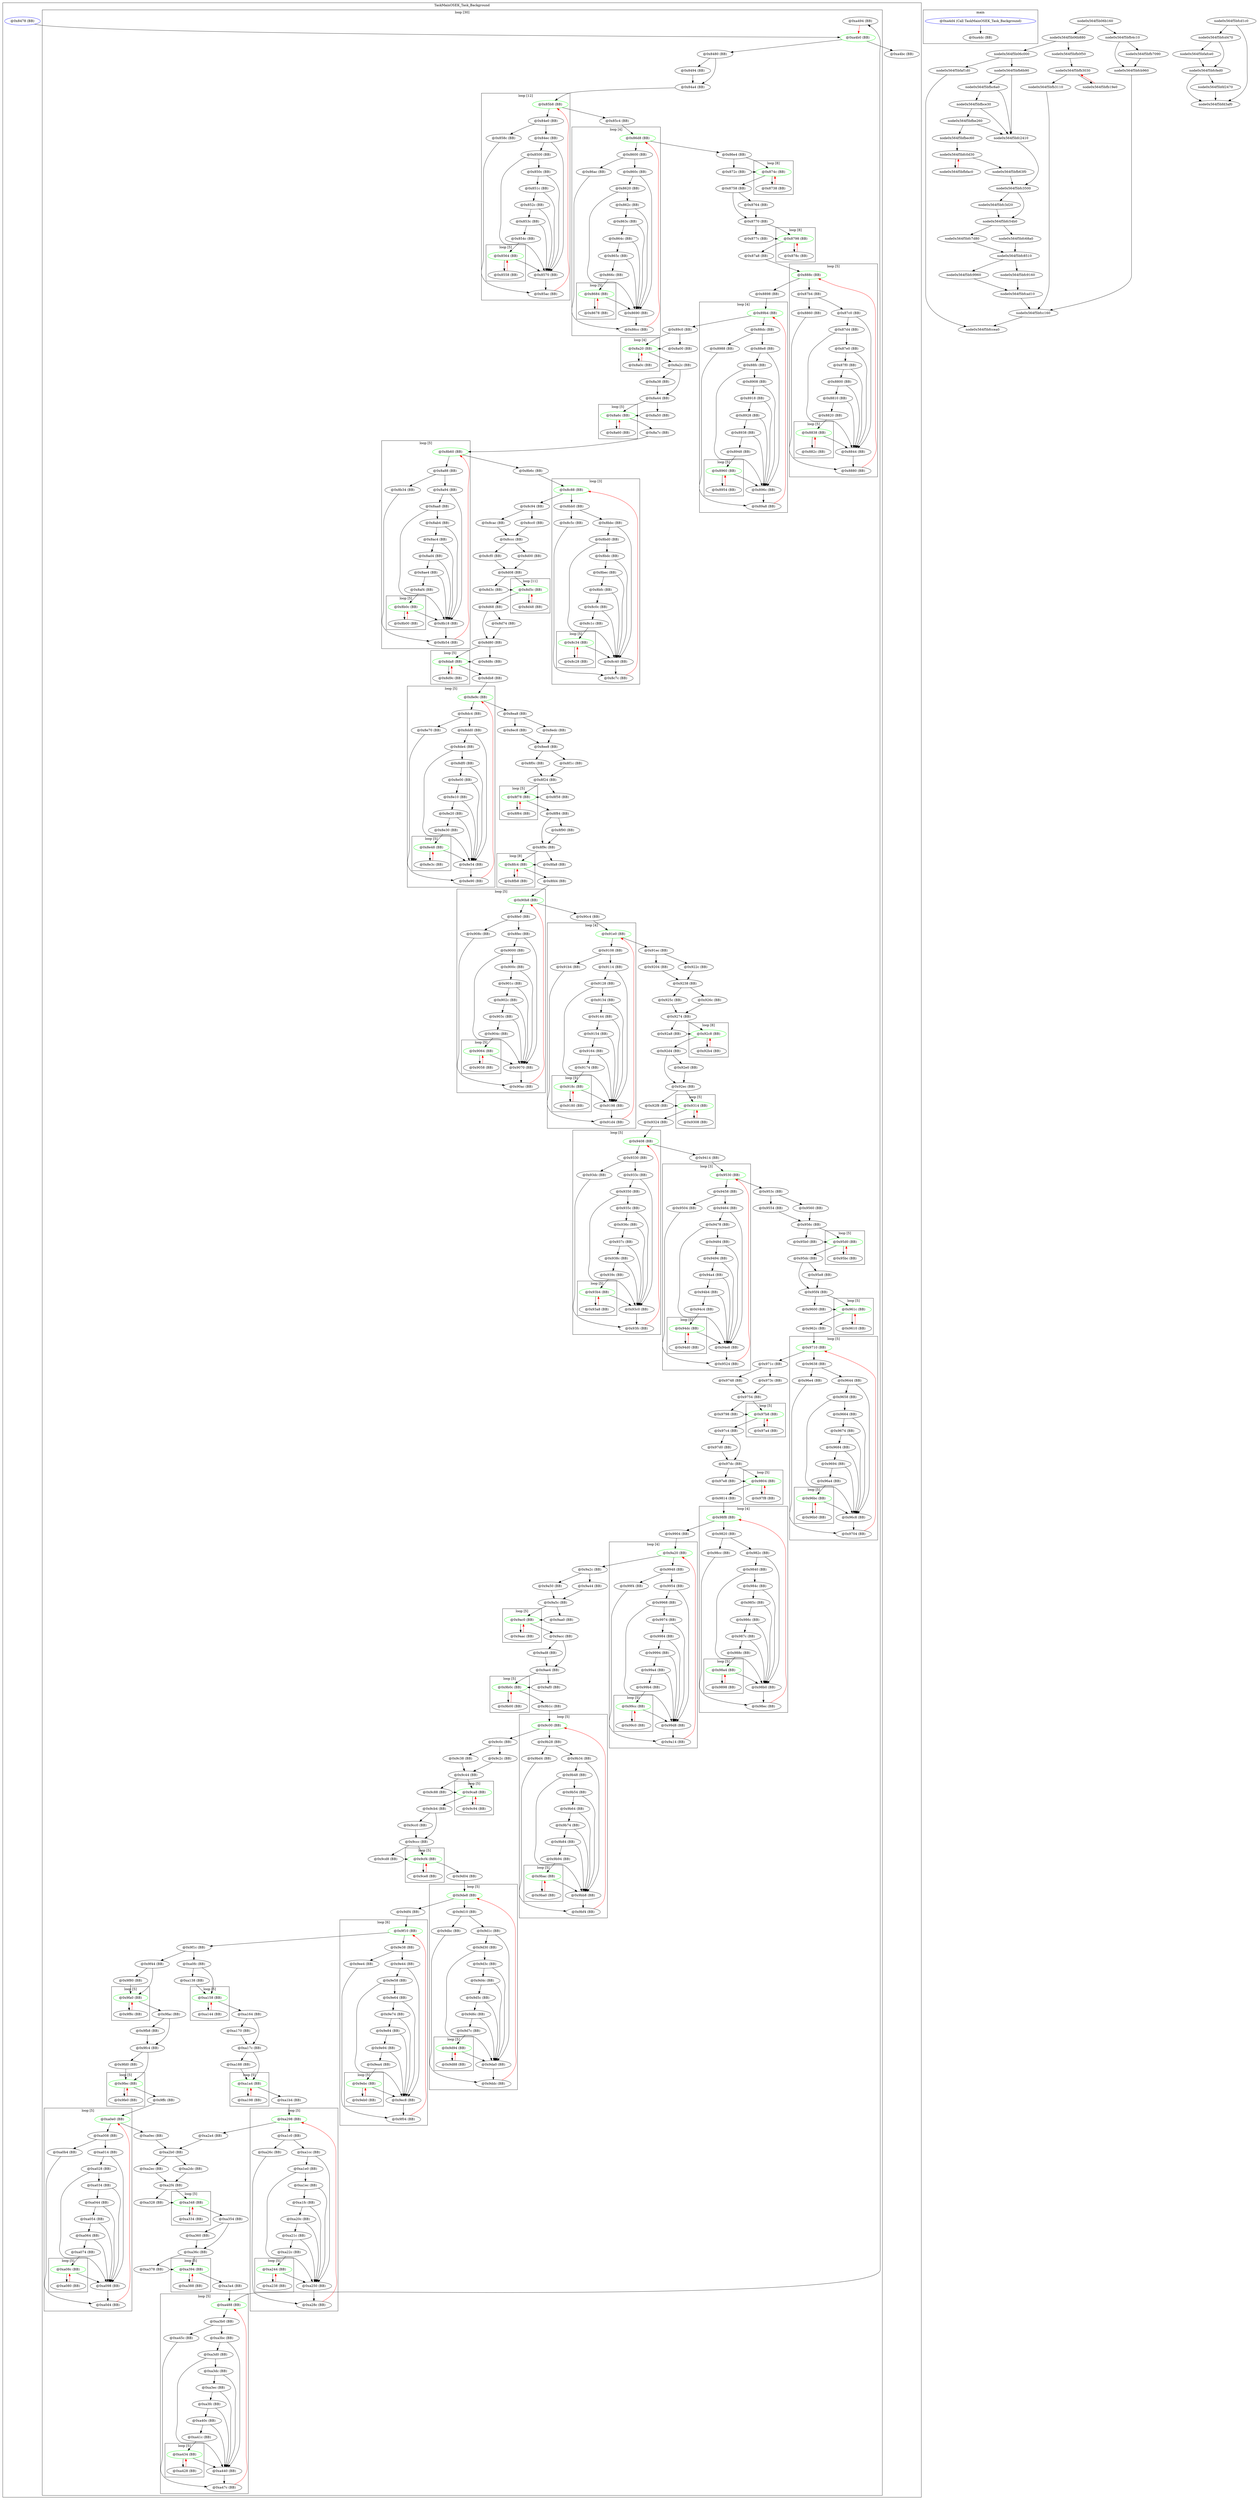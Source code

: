 digraph G {
subgraph cluster_TaskMainOSEK_Task_Background {
graph [label = "TaskMainOSEK_Task_Background"];
subgraph cluster_loop0x564f5c171420 {
graph [label = "loop [30]"];
node0x564f5c146d20 [label = "@0xa4b0 (BB)" ,color="green"];
node0x564f5c1464f0 [label = "@0xa494 (BB)"];
node0x564f5c144fd0 [label = "@0xa488 (BB)" ,color="green"];
node0x564f5c13bd20 [label = "@0xa3a4 (BB)"];
node0x564f5c13b2b0 [label = "@0xa394 (BB)" ,color="green"];
node0x564f5c139a80 [label = "@0xa36c (BB)"];
node0x564f5c138580 [label = "@0xa354 (BB)"];
node0x564f5c137d50 [label = "@0xa348 (BB)" ,color="green"];
node0x564f5c134d20 [label = "@0xa2f4 (BB)"];
node0x564f5c133170 [label = "@0xa2dc (BB)"];
node0x564f5c1321d0 [label = "@0xa2b0 (BB)"];
node0x564f5c11f310 [label = "@0xa0ec (BB)"];
node0x564f5c11ddf0 [label = "@0xa0e0 (BB)" ,color="green"];
node0x564f5c114b40 [label = "@0x9ffc (BB)"];
node0x564f5c1140d0 [label = "@0x9fec (BB)" ,color="green"];
node0x564f5c1128a0 [label = "@0x9fc4 (BB)"];
node0x564f5c1113a0 [label = "@0x9fac (BB)"];
node0x564f5c110b70 [label = "@0x9fa0 (BB)" ,color="green"];
node0x564f5c10cc90 [label = "@0x9f44 (BB)"];
node0x564f5c10bc90 [label = "@0x9f1c (BB)"];
node0x564f5c10a770 [label = "@0x9f10 (BB)" ,color="green"];
node0x564f5c0ff370 [label = "@0x9df4 (BB)"];
node0x564f5c0fde50 [label = "@0x9de8 (BB)" ,color="green"];
node0x564f5c0f4ba0 [label = "@0x9d04 (BB)"];
node0x564f5c0f4130 [label = "@0x9cf4 (BB)" ,color="green"];
node0x564f5c0f2900 [label = "@0x9ccc (BB)"];
node0x564f5c0f1400 [label = "@0x9cb4 (BB)"];
node0x564f5c0efdf0 [label = "@0x9ca8 (BB)" ,color="green"];
node0x564f5c0ed160 [label = "@0x9c44 (BB)"];
node0x564f5c0eb600 [label = "@0x9c2c (BB)"];
node0x564f5c0eadd0 [label = "@0x9c0c (BB)"];
node0x564f5c0e98b0 [label = "@0x9c00 (BB)" ,color="green"];
node0x564f5c0e0600 [label = "@0x9b1c (BB)"];
node0x564f5c0dfb90 [label = "@0x9b0c (BB)" ,color="green"];
node0x564f5c0de360 [label = "@0x9ae4 (BB)"];
node0x564f5c0dce60 [label = "@0x9acc (BB)"];
node0x564f5c0db850 [label = "@0x9ac0 (BB)" ,color="green"];
node0x564f5c0d8bf0 [label = "@0x9a5c (BB)"];
node0x564f5c0d74e0 [label = "@0x9a44 (BB)"];
node0x564f5c0d6cb0 [label = "@0x9a2c (BB)"];
node0x564f5c0d5790 [label = "@0x9a20 (BB)" ,color="green"];
node0x564f5c0ca390 [label = "@0x9904 (BB)"];
node0x564f5c0c8e70 [label = "@0x98f8 (BB)" ,color="green"];
node0x564f5c0bfbc0 [label = "@0x9814 (BB)"];
node0x564f5c0bf150 [label = "@0x9804 (BB)" ,color="green"];
node0x564f5c0bd920 [label = "@0x97dc (BB)"];
node0x564f5c0bc420 [label = "@0x97c4 (BB)"];
node0x564f5c0bae10 [label = "@0x97b8 (BB)" ,color="green"];
node0x564f5c0b8180 [label = "@0x9754 (BB)"];
node0x564f5c0b6620 [label = "@0x973c (BB)"];
node0x564f5c0b5df0 [label = "@0x971c (BB)"];
node0x564f5c0b48d0 [label = "@0x9710 (BB)" ,color="green"];
node0x564f5c0aae20 [label = "@0x962c (BB)"];
node0x564f5c0aa3b0 [label = "@0x961c (BB)" ,color="green"];
node0x564f5c0a8b80 [label = "@0x95f4 (BB)"];
node0x564f5c0a7680 [label = "@0x95dc (BB)"];
node0x564f5c0a6070 [label = "@0x95d0 (BB)" ,color="green"];
node0x564f5c0a3410 [label = "@0x956c (BB)"];
node0x564f5c0a1d00 [label = "@0x9554 (BB)"];
node0x564f5c0a14d0 [label = "@0x953c (BB)"];
node0x564f5c09ffb0 [label = "@0x9530 (BB)" ,color="green"];
node0x564f5c094bb0 [label = "@0x9414 (BB)"];
node0x564f5c093690 [label = "@0x9408 (BB)" ,color="green"];
node0x564f5c08a3e0 [label = "@0x9324 (BB)"];
node0x564f5c089970 [label = "@0x9314 (BB)" ,color="green"];
node0x564f5c088140 [label = "@0x92ec (BB)"];
node0x564f5c086c40 [label = "@0x92d4 (BB)"];
node0x564f5c086410 [label = "@0x92c8 (BB)" ,color="green"];
node0x564f5c0833e0 [label = "@0x9274 (BB)"];
node0x564f5c081d10 [label = "@0x925c (BB)"];
node0x564f5c0808c0 [label = "@0x9238 (BB)"];
node0x564f5c07efb0 [label = "@0x9204 (BB)"];
node0x564f5c07e780 [label = "@0x91ec (BB)"];
node0x564f5c07d260 [label = "@0x91e0 (BB)" ,color="green"];
node0x564f5c071e60 [label = "@0x90c4 (BB)"];
node0x564f5c070940 [label = "@0x90b8 (BB)" ,color="green"];
node0x564f5c067690 [label = "@0x8fd4 (BB)"];
node0x564f5c066c20 [label = "@0x8fc4 (BB)" ,color="green"];
node0x564f5c0653f0 [label = "@0x8f9c (BB)"];
node0x564f5c063ef0 [label = "@0x8f84 (BB)"];
node0x564f5c0636c0 [label = "@0x8f78 (BB)" ,color="green"];
node0x564f5c060690 [label = "@0x8f24 (BB)"];
node0x564f5c05efc0 [label = "@0x8f0c (BB)"];
node0x564f5c05db70 [label = "@0x8ee8 (BB)"];
node0x564f5c05bde0 [label = "@0x8ec8 (BB)"];
node0x564f5c05b5b0 [label = "@0x8ea8 (BB)"];
node0x564f5c05a090 [label = "@0x8e9c (BB)" ,color="green"];
node0x564f5c0505d0 [label = "@0x8db8 (BB)"];
node0x564f5c04fb60 [label = "@0x8da8 (BB)" ,color="green"];
node0x564f5c04e330 [label = "@0x8d80 (BB)"];
node0x564f5c04ce30 [label = "@0x8d68 (BB)"];
node0x564f5c04c600 [label = "@0x8d5c (BB)" ,color="green"];
node0x564f5c0495d0 [label = "@0x8d08 (BB)"];
node0x564f5c047f00 [label = "@0x8cf0 (BB)"];
node0x564f5c046ab0 [label = "@0x8ccc (BB)"];
node0x564f5c0451a0 [label = "@0x8cac (BB)"];
node0x564f5c044970 [label = "@0x8c94 (BB)"];
node0x564f5c043450 [label = "@0x8c88 (BB)" ,color="green"];
node0x564f5c038050 [label = "@0x8b6c (BB)"];
node0x564f5c036b30 [label = "@0x8b60 (BB)" ,color="green"];
node0x564f5c02d880 [label = "@0x8a7c (BB)"];
node0x564f5c02ce10 [label = "@0x8a6c (BB)" ,color="green"];
node0x564f5c02b5e0 [label = "@0x8a44 (BB)"];
node0x564f5c02a0e0 [label = "@0x8a2c (BB)"];
node0x564f5c0271f0 [label = "@0x8a20 (BB)" ,color="green"];
node0x564f5c026180 [label = "@0x89c0 (BB)"];
node0x564f5c024c60 [label = "@0x89b4 (BB)" ,color="green"];
node0x564f5c019450 [label = "@0x8898 (BB)"];
node0x564f5c017f30 [label = "@0x888c (BB)" ,color="green"];
node0x564f5c00ec80 [label = "@0x87a8 (BB)"];
node0x564f5c00e210 [label = "@0x8798 (BB)" ,color="green"];
node0x564f5c00c9e0 [label = "@0x8770 (BB)"];
node0x564f5c00b4e0 [label = "@0x8758 (BB)"];
node0x564f5c0081d0 [label = "@0x874c (BB)" ,color="green"];
node0x564f5c006f50 [label = "@0x86e4 (BB)"];
node0x564f5c005a30 [label = "@0x86d8 (BB)" ,color="green"];
node0x564f5bfe1670 [label = "@0x85c4 (BB)"];
node0x564f5bfdbcf0 [label = "@0x85b8 (BB)" ,color="green"];
node0x564f5bfd5e80 [label = "@0x84a4 (BB)"];
node0x564f5bfd4990 [label = "@0x8480 (BB)"];
node0x564f5bfd5920 [label = "@0x8494 (BB)"];
node0x564f5bfe00b0 [label = "@0x85ac (BB)"];
node0x564f5bfdf0b0 [label = "@0x8570 (BB)"];
node0x564f5bfd8fb0 [label = "@0x84ec (BB)"];
node0x564f5bfd7710 [label = "@0x84e0 (BB)"];
node0x564f5bfd9e20 [label = "@0x8500 (BB)"];
node0x564f5bfda5f0 [label = "@0x850c (BB)"];
node0x564f5bfdb2f0 [label = "@0x851c (BB)"];
node0x564f5bfdc7b0 [label = "@0x852c (BB)"];
node0x564f5bfdc890 [label = "@0x853c (BB)"];
node0x564f5bfde880 [label = "@0x8564 (BB)" ,color="green"];
node0x564f5bfdd3f0 [label = "@0x854c (BB)"];
node0x564f5bfddf50 [label = "@0x8558 (BB)"];
node0x564f5bfdf8e0 [label = "@0x858c (BB)"];
node0x564f5bfec440 [label = "@0x86cc (BB)"];
node0x564f5bfeb440 [label = "@0x8690 (BB)"];
node0x564f5bfe53a0 [label = "@0x860c (BB)"];
node0x564f5bfe3b00 [label = "@0x8600 (BB)"];
node0x564f5bfe61f0 [label = "@0x8620 (BB)"];
node0x564f5bfe69c0 [label = "@0x862c (BB)"];
node0x564f5bfe76c0 [label = "@0x863c (BB)"];
node0x564f5bfe80c0 [label = "@0x864c (BB)"];
node0x564f5bfe8c20 [label = "@0x865c (BB)"];
node0x564f5bfeac10 [label = "@0x8684 (BB)" ,color="green"];
node0x564f5bfe9780 [label = "@0x866c (BB)"];
node0x564f5bfea2e0 [label = "@0x8678 (BB)"];
node0x564f5bfebc70 [label = "@0x86ac (BB)"];
node0x564f5c007990 [label = "@0x872c (BB)"];
node0x564f5c008770 [label = "@0x8738 (BB)"];
node0x564f5c00c1e0 [label = "@0x8764 (BB)"];
node0x564f5c00d1e0 [label = "@0x877c (BB)"];
node0x564f5c00da10 [label = "@0x878c (BB)"];
node0x564f5c016970 [label = "@0x8880 (BB)"];
node0x564f5c015970 [label = "@0x8844 (BB)"];
node0x564f5c00fef0 [label = "@0x87c0 (BB)"];
node0x564f5c00f4b0 [label = "@0x87b4 (BB)"];
node0x564f5c010720 [label = "@0x87d4 (BB)"];
node0x564f5c010ef0 [label = "@0x87e0 (BB)"];
node0x564f5c011bf0 [label = "@0x87f0 (BB)"];
node0x564f5c0125f0 [label = "@0x8800 (BB)"];
node0x564f5c013150 [label = "@0x8810 (BB)"];
node0x564f5c015140 [label = "@0x8838 (BB)" ,color="green"];
node0x564f5c013cb0 [label = "@0x8820 (BB)"];
node0x564f5c014810 [label = "@0x882c (BB)"];
node0x564f5c0161a0 [label = "@0x8860 (BB)"];
node0x564f5c0236a0 [label = "@0x89a8 (BB)"];
node0x564f5c0226a0 [label = "@0x896c (BB)"];
node0x564f5c01aa60 [label = "@0x88e8 (BB)"];
node0x564f5c019c80 [label = "@0x88dc (BB)"];
node0x564f5c01c110 [label = "@0x88fc (BB)"];
node0x564f5c01d810 [label = "@0x8908 (BB)"];
node0x564f5c01e510 [label = "@0x8918 (BB)"];
node0x564f5c01ef10 [label = "@0x8928 (BB)"];
node0x564f5c01fa70 [label = "@0x8938 (BB)"];
node0x564f5c021e70 [label = "@0x8960 (BB)" ,color="green"];
node0x564f5c0209e0 [label = "@0x8948 (BB)"];
node0x564f5c021540 [label = "@0x8954 (BB)"];
node0x564f5c022ed0 [label = "@0x8988 (BB)"];
node0x564f5c027790 [label = "@0x8a00 (BB)"];
node0x564f5c028d80 [label = "@0x8a0c (BB)"];
node0x564f5c02ade0 [label = "@0x8a38 (BB)"];
node0x564f5c02bde0 [label = "@0x8a50 (BB)"];
node0x564f5c02c610 [label = "@0x8a60 (BB)"];
node0x564f5c035570 [label = "@0x8b54 (BB)"];
node0x564f5c034570 [label = "@0x8b18 (BB)"];
node0x564f5c02eaf0 [label = "@0x8a94 (BB)"];
node0x564f5c02e0b0 [label = "@0x8a88 (BB)"];
node0x564f5c02f320 [label = "@0x8aa8 (BB)"];
node0x564f5c02faf0 [label = "@0x8ab4 (BB)"];
node0x564f5c0307f0 [label = "@0x8ac4 (BB)"];
node0x564f5c0311f0 [label = "@0x8ad4 (BB)"];
node0x564f5c031d50 [label = "@0x8ae4 (BB)"];
node0x564f5c033d40 [label = "@0x8b0c (BB)" ,color="green"];
node0x564f5c0328b0 [label = "@0x8af4 (BB)"];
node0x564f5c033410 [label = "@0x8b00 (BB)"];
node0x564f5c034da0 [label = "@0x8b34 (BB)"];
node0x564f5c041e90 [label = "@0x8c7c (BB)"];
node0x564f5c040e90 [label = "@0x8c40 (BB)"];
node0x564f5c039660 [label = "@0x8bbc (BB)"];
node0x564f5c038880 [label = "@0x8bb0 (BB)"];
node0x564f5c03ad10 [label = "@0x8bd0 (BB)"];
node0x564f5c03c410 [label = "@0x8bdc (BB)"];
node0x564f5c03d110 [label = "@0x8bec (BB)"];
node0x564f5c03db10 [label = "@0x8bfc (BB)"];
node0x564f5c03e670 [label = "@0x8c0c (BB)"];
node0x564f5c040660 [label = "@0x8c34 (BB)" ,color="green"];
node0x564f5c03f1d0 [label = "@0x8c1c (BB)"];
node0x564f5c03fd30 [label = "@0x8c28 (BB)"];
node0x564f5c0416c0 [label = "@0x8c5c (BB)"];
node0x564f5c045970 [label = "@0x8cc0 (BB)"];
node0x564f5c0494f0 [label = "@0x8d00 (BB)"];
node0x564f5c04a600 [label = "@0x8d3c (BB)"];
node0x564f5c04bbf0 [label = "@0x8d48 (BB)"];
node0x564f5c04db30 [label = "@0x8d74 (BB)"];
node0x564f5c04eb30 [label = "@0x8d8c (BB)"];
node0x564f5c04f360 [label = "@0x8d9c (BB)"];
node0x564f5c058ad0 [label = "@0x8e90 (BB)"];
node0x564f5c057ad0 [label = "@0x8e54 (BB)"];
node0x564f5c052050 [label = "@0x8dd0 (BB)"];
node0x564f5c051610 [label = "@0x8dc4 (BB)"];
node0x564f5c052880 [label = "@0x8de4 (BB)"];
node0x564f5c053050 [label = "@0x8df0 (BB)"];
node0x564f5c053d50 [label = "@0x8e00 (BB)"];
node0x564f5c054750 [label = "@0x8e10 (BB)"];
node0x564f5c0552b0 [label = "@0x8e20 (BB)"];
node0x564f5c0572a0 [label = "@0x8e48 (BB)" ,color="green"];
node0x564f5c055e10 [label = "@0x8e30 (BB)"];
node0x564f5c056970 [label = "@0x8e3c (BB)"];
node0x564f5c058300 [label = "@0x8e70 (BB)"];
node0x564f5c05c5b0 [label = "@0x8edc (BB)"];
node0x564f5c0605b0 [label = "@0x8f1c (BB)"];
node0x564f5c0616c0 [label = "@0x8f58 (BB)"];
node0x564f5c062cb0 [label = "@0x8f64 (BB)"];
node0x564f5c064bf0 [label = "@0x8f90 (BB)"];
node0x564f5c065bf0 [label = "@0x8fa8 (BB)"];
node0x564f5c066420 [label = "@0x8fb8 (BB)"];
node0x564f5c06f380 [label = "@0x90ac (BB)"];
node0x564f5c06e380 [label = "@0x9070 (BB)"];
node0x564f5c068900 [label = "@0x8fec (BB)"];
node0x564f5c067ec0 [label = "@0x8fe0 (BB)"];
node0x564f5c069130 [label = "@0x9000 (BB)"];
node0x564f5c069900 [label = "@0x900c (BB)"];
node0x564f5c06a600 [label = "@0x901c (BB)"];
node0x564f5c06b000 [label = "@0x902c (BB)"];
node0x564f5c06bb60 [label = "@0x903c (BB)"];
node0x564f5c06db50 [label = "@0x9064 (BB)" ,color="green"];
node0x564f5c06c6c0 [label = "@0x904c (BB)"];
node0x564f5c06d220 [label = "@0x9058 (BB)"];
node0x564f5c06ebb0 [label = "@0x908c (BB)"];
node0x564f5c07bca0 [label = "@0x91d4 (BB)"];
node0x564f5c07aca0 [label = "@0x9198 (BB)"];
node0x564f5c073470 [label = "@0x9114 (BB)"];
node0x564f5c072690 [label = "@0x9108 (BB)"];
node0x564f5c074b20 [label = "@0x9128 (BB)"];
node0x564f5c076220 [label = "@0x9134 (BB)"];
node0x564f5c076f20 [label = "@0x9144 (BB)"];
node0x564f5c077920 [label = "@0x9154 (BB)"];
node0x564f5c078480 [label = "@0x9164 (BB)"];
node0x564f5c07a470 [label = "@0x918c (BB)" ,color="green"];
node0x564f5c078fe0 [label = "@0x9174 (BB)"];
node0x564f5c079b40 [label = "@0x9180 (BB)"];
node0x564f5c07b4d0 [label = "@0x91b4 (BB)"];
node0x564f5c07f780 [label = "@0x922c (BB)"];
node0x564f5c083300 [label = "@0x926c (BB)"];
node0x564f5c084410 [label = "@0x92a8 (BB)"];
node0x564f5c085a00 [label = "@0x92b4 (BB)"];
node0x564f5c087940 [label = "@0x92e0 (BB)"];
node0x564f5c088940 [label = "@0x92f8 (BB)"];
node0x564f5c089170 [label = "@0x9308 (BB)"];
node0x564f5c0920d0 [label = "@0x93fc (BB)"];
node0x564f5c0910d0 [label = "@0x93c0 (BB)"];
node0x564f5c08b650 [label = "@0x933c (BB)"];
node0x564f5c08ac10 [label = "@0x9330 (BB)"];
node0x564f5c08be80 [label = "@0x9350 (BB)"];
node0x564f5c08c650 [label = "@0x935c (BB)"];
node0x564f5c08d350 [label = "@0x936c (BB)"];
node0x564f5c08dd50 [label = "@0x937c (BB)"];
node0x564f5c08e8b0 [label = "@0x938c (BB)"];
node0x564f5c0908a0 [label = "@0x93b4 (BB)" ,color="green"];
node0x564f5c08f410 [label = "@0x939c (BB)"];
node0x564f5c08ff70 [label = "@0x93a8 (BB)"];
node0x564f5c091900 [label = "@0x93dc (BB)"];
node0x564f5c09e9f0 [label = "@0x9524 (BB)"];
node0x564f5c09d9f0 [label = "@0x94e8 (BB)"];
node0x564f5c0961c0 [label = "@0x9464 (BB)"];
node0x564f5c0953e0 [label = "@0x9458 (BB)"];
node0x564f5c097870 [label = "@0x9478 (BB)"];
node0x564f5c098f70 [label = "@0x9484 (BB)"];
node0x564f5c099c70 [label = "@0x9494 (BB)"];
node0x564f5c09a670 [label = "@0x94a4 (BB)"];
node0x564f5c09b1d0 [label = "@0x94b4 (BB)"];
node0x564f5c09d1c0 [label = "@0x94dc (BB)" ,color="green"];
node0x564f5c09bd30 [label = "@0x94c4 (BB)"];
node0x564f5c09c890 [label = "@0x94d0 (BB)"];
node0x564f5c09e220 [label = "@0x9504 (BB)"];
node0x564f5c0a24d0 [label = "@0x9560 (BB)"];
node0x564f5c0a3be0 [label = "@0x95b0 (BB)"];
node0x564f5c0a4a20 [label = "@0x95bc (BB)"];
node0x564f5c0a8380 [label = "@0x95e8 (BB)"];
node0x564f5c0a9380 [label = "@0x9600 (BB)"];
node0x564f5c0a9bb0 [label = "@0x9610 (BB)"];
node0x564f5c0b3310 [label = "@0x9704 (BB)"];
node0x564f5c0b2310 [label = "@0x96c8 (BB)"];
node0x564f5c0ac090 [label = "@0x9644 (BB)"];
node0x564f5c0ab650 [label = "@0x9638 (BB)"];
node0x564f5c0ac8c0 [label = "@0x9658 (BB)"];
node0x564f5c0ad090 [label = "@0x9664 (BB)"];
node0x564f5c0add90 [label = "@0x9674 (BB)"];
node0x564f5c0ae790 [label = "@0x9684 (BB)"];
node0x564f5c0af2f0 [label = "@0x9694 (BB)"];
node0x564f5c0b1ae0 [label = "@0x96bc (BB)" ,color="green"];
node0x564f5c0afe50 [label = "@0x96a4 (BB)"];
node0x564f5c051000 [label = "@0x96b0 (BB)"];
node0x564f5c0b2b40 [label = "@0x96e4 (BB)"];
node0x564f5c0b6df0 [label = "@0x9748 (BB)"];
node0x564f5c0b8980 [label = "@0x9798 (BB)"];
node0x564f5c0b97c0 [label = "@0x97a4 (BB)"];
node0x564f5c0bd120 [label = "@0x97d0 (BB)"];
node0x564f5c0be120 [label = "@0x97e8 (BB)"];
node0x564f5c0be950 [label = "@0x97f8 (BB)"];
node0x564f5c0c78b0 [label = "@0x98ec (BB)"];
node0x564f5c0c68b0 [label = "@0x98b0 (BB)"];
node0x564f5c0c0e30 [label = "@0x982c (BB)"];
node0x564f5c0c03f0 [label = "@0x9820 (BB)"];
node0x564f5c0c1660 [label = "@0x9840 (BB)"];
node0x564f5c0c1e30 [label = "@0x984c (BB)"];
node0x564f5c0c2b30 [label = "@0x985c (BB)"];
node0x564f5c0c3530 [label = "@0x986c (BB)"];
node0x564f5c0c4090 [label = "@0x987c (BB)"];
node0x564f5c0c6080 [label = "@0x98a4 (BB)" ,color="green"];
node0x564f5c0c4bf0 [label = "@0x988c (BB)"];
node0x564f5c0c5750 [label = "@0x9898 (BB)"];
node0x564f5c0c70e0 [label = "@0x98cc (BB)"];
node0x564f5c0d41d0 [label = "@0x9a14 (BB)"];
node0x564f5c0d31d0 [label = "@0x99d8 (BB)"];
node0x564f5c0cb9a0 [label = "@0x9954 (BB)"];
node0x564f5c0cabc0 [label = "@0x9948 (BB)"];
node0x564f5c0cd050 [label = "@0x9968 (BB)"];
node0x564f5c0ce750 [label = "@0x9974 (BB)"];
node0x564f5c0cf450 [label = "@0x9984 (BB)"];
node0x564f5c0cfe50 [label = "@0x9994 (BB)"];
node0x564f5c0d09b0 [label = "@0x99a4 (BB)"];
node0x564f5c0d29a0 [label = "@0x99cc (BB)" ,color="green"];
node0x564f5c0d1510 [label = "@0x99b4 (BB)"];
node0x564f5c0d2070 [label = "@0x99c0 (BB)"];
node0x564f5c0d3a00 [label = "@0x99f4 (BB)"];
node0x564f5c0d7cb0 [label = "@0x9a50 (BB)"];
node0x564f5c0d93c0 [label = "@0x9aa0 (BB)"];
node0x564f5c0da200 [label = "@0x9aac (BB)"];
node0x564f5c0ddb60 [label = "@0x9ad8 (BB)"];
node0x564f5c0deb60 [label = "@0x9af0 (BB)"];
node0x564f5c0df390 [label = "@0x9b00 (BB)"];
node0x564f5c0e82f0 [label = "@0x9bf4 (BB)"];
node0x564f5c0e72f0 [label = "@0x9bb8 (BB)"];
node0x564f5c0e1870 [label = "@0x9b34 (BB)"];
node0x564f5c0e0e30 [label = "@0x9b28 (BB)"];
node0x564f5c0e20a0 [label = "@0x9b48 (BB)"];
node0x564f5c0e2870 [label = "@0x9b54 (BB)"];
node0x564f5c0e3570 [label = "@0x9b64 (BB)"];
node0x564f5c0e3f70 [label = "@0x9b74 (BB)"];
node0x564f5c0e4ad0 [label = "@0x9b84 (BB)"];
node0x564f5c0e6ac0 [label = "@0x9bac (BB)" ,color="green"];
node0x564f5c0e5630 [label = "@0x9b94 (BB)"];
node0x564f5c0e6190 [label = "@0x9ba0 (BB)"];
node0x564f5c0e7b20 [label = "@0x9bd4 (BB)"];
node0x564f5c0ebdd0 [label = "@0x9c38 (BB)"];
node0x564f5c0ed960 [label = "@0x9c88 (BB)"];
node0x564f5c0ee7a0 [label = "@0x9c94 (BB)"];
node0x564f5c0f2100 [label = "@0x9cc0 (BB)"];
node0x564f5c0f3100 [label = "@0x9cd8 (BB)"];
node0x564f5c0f3930 [label = "@0x9ce8 (BB)"];
node0x564f5c0fc890 [label = "@0x9ddc (BB)"];
node0x564f5c0fb890 [label = "@0x9da0 (BB)"];
node0x564f5c0f5e10 [label = "@0x9d1c (BB)"];
node0x564f5c0f53d0 [label = "@0x9d10 (BB)"];
node0x564f5c0f6640 [label = "@0x9d30 (BB)"];
node0x564f5c0f6e10 [label = "@0x9d3c (BB)"];
node0x564f5c0f7b10 [label = "@0x9d4c (BB)"];
node0x564f5c0f8510 [label = "@0x9d5c (BB)"];
node0x564f5c0f9070 [label = "@0x9d6c (BB)"];
node0x564f5c0fb060 [label = "@0x9d94 (BB)" ,color="green"];
node0x564f5c0f9bd0 [label = "@0x9d7c (BB)"];
node0x564f5c0fa730 [label = "@0x9d88 (BB)"];
node0x564f5c0fc0c0 [label = "@0x9dbc (BB)"];
node0x564f5c1091b0 [label = "@0x9f04 (BB)"];
node0x564f5c1081b0 [label = "@0x9ec8 (BB)"];
node0x564f5c100980 [label = "@0x9e44 (BB)"];
node0x564f5c0ffba0 [label = "@0x9e38 (BB)"];
node0x564f5c102030 [label = "@0x9e58 (BB)"];
node0x564f5c103730 [label = "@0x9e64 (BB)"];
node0x564f5c104430 [label = "@0x9e74 (BB)"];
node0x564f5c104e30 [label = "@0x9e84 (BB)"];
node0x564f5c105990 [label = "@0x9e94 (BB)"];
node0x564f5c107980 [label = "@0x9ebc (BB)" ,color="green"];
node0x564f5c1064f0 [label = "@0x9ea4 (BB)"];
node0x564f5c107050 [label = "@0x9eb0 (BB)"];
node0x564f5c1089e0 [label = "@0x9ee4 (BB)"];
node0x564f5c10e690 [label = "@0x9f80 (BB)"];
node0x564f5c10fcb0 [label = "@0x9f8c (BB)"];
node0x564f5c1120a0 [label = "@0x9fb8 (BB)"];
node0x564f5c1130a0 [label = "@0x9fd0 (BB)"];
node0x564f5c1138d0 [label = "@0x9fe0 (BB)"];
node0x564f5c11c830 [label = "@0xa0d4 (BB)"];
node0x564f5c11b830 [label = "@0xa098 (BB)"];
node0x564f5c115db0 [label = "@0xa014 (BB)"];
node0x564f5c115370 [label = "@0xa008 (BB)"];
node0x564f5c1165e0 [label = "@0xa028 (BB)"];
node0x564f5c116db0 [label = "@0xa034 (BB)"];
node0x564f5c117ab0 [label = "@0xa044 (BB)"];
node0x564f5c1184b0 [label = "@0xa054 (BB)"];
node0x564f5c119010 [label = "@0xa064 (BB)"];
node0x564f5c11b000 [label = "@0xa08c (BB)" ,color="green"];
node0x564f5c119b70 [label = "@0xa074 (BB)"];
node0x564f5c11a6d0 [label = "@0xa080 (BB)"];
node0x564f5c11c060 [label = "@0xa0b4 (BB)"];
node0x564f5c1319a0 [label = "@0xa2a4 (BB)"];
node0x564f5c130480 [label = "@0xa298 (BB)" ,color="green"];
node0x564f5c1271d0 [label = "@0xa1b4 (BB)"];
node0x564f5c126760 [label = "@0xa1a4 (BB)" ,color="green"];
node0x564f5c124f30 [label = "@0xa17c (BB)"];
node0x564f5c123a30 [label = "@0xa164 (BB)"];
node0x564f5c123200 [label = "@0xa158 (BB)" ,color="green"];
node0x564f5c11fb40 [label = "@0xa0fc (BB)"];
node0x564f5c120d20 [label = "@0xa138 (BB)"];
node0x564f5c122340 [label = "@0xa144 (BB)"];
node0x564f5c124730 [label = "@0xa170 (BB)"];
node0x564f5c125730 [label = "@0xa188 (BB)"];
node0x564f5c125f60 [label = "@0xa198 (BB)"];
node0x564f5c12eec0 [label = "@0xa28c (BB)"];
node0x564f5c12dec0 [label = "@0xa250 (BB)"];
node0x564f5c128440 [label = "@0xa1cc (BB)"];
node0x564f5c127a00 [label = "@0xa1c0 (BB)"];
node0x564f5c128c70 [label = "@0xa1e0 (BB)"];
node0x564f5c129440 [label = "@0xa1ec (BB)"];
node0x564f5c12a140 [label = "@0xa1fc (BB)"];
node0x564f5c12ab40 [label = "@0xa20c (BB)"];
node0x564f5c12b6a0 [label = "@0xa21c (BB)"];
node0x564f5c12d690 [label = "@0xa244 (BB)" ,color="green"];
node0x564f5c12c200 [label = "@0xa22c (BB)"];
node0x564f5c12cd60 [label = "@0xa238 (BB)"];
node0x564f5c12e6f0 [label = "@0xa26c (BB)"];
node0x564f5c134790 [label = "@0xa2ec (BB)"];
node0x564f5c135d50 [label = "@0xa328 (BB)"];
node0x564f5c137340 [label = "@0xa334 (BB)"];
node0x564f5c139280 [label = "@0xa360 (BB)"];
node0x564f5c13a280 [label = "@0xa378 (BB)"];
node0x564f5c13aab0 [label = "@0xa388 (BB)"];
node0x564f5c143a10 [label = "@0xa47c (BB)"];
node0x564f5c142a10 [label = "@0xa440 (BB)"];
node0x564f5c13cf90 [label = "@0xa3bc (BB)"];
node0x564f5c13c550 [label = "@0xa3b0 (BB)"];
node0x564f5c13d7c0 [label = "@0xa3d0 (BB)"];
node0x564f5c13df90 [label = "@0xa3dc (BB)"];
node0x564f5c13ec90 [label = "@0xa3ec (BB)"];
node0x564f5c13f690 [label = "@0xa3fc (BB)"];
node0x564f5c1401f0 [label = "@0xa40c (BB)"];
node0x564f5c1421e0 [label = "@0xa434 (BB)" ,color="green"];
node0x564f5c140d50 [label = "@0xa41c (BB)"];
node0x564f5c1418b0 [label = "@0xa428 (BB)"];
node0x564f5c143240 [label = "@0xa45c (BB)"];
subgraph cluster_loop0x564f5c16a2d0 {
graph [label = "loop [12]"];
node0x564f5bfdbcf0;
node0x564f5bfe00b0;
node0x564f5bfdf0b0;
node0x564f5bfd8fb0;
node0x564f5bfd7710;
node0x564f5bfd9e20;
node0x564f5bfda5f0;
node0x564f5bfdb2f0;
node0x564f5bfdc7b0;
node0x564f5bfdc890;
node0x564f5bfde880;
node0x564f5bfdd3f0;
node0x564f5bfddf50;
node0x564f5bfdf8e0;
subgraph cluster_loop0x564f5bfaf740 {
graph [label = "loop [5]"];
node0x564f5bfde880;
node0x564f5bfddf50;
}
}
subgraph cluster_loop0x564f5c16a650 {
graph [label = "loop [4]"];
node0x564f5c005a30;
node0x564f5bfec440;
node0x564f5bfeb440;
node0x564f5bfe53a0;
node0x564f5bfe3b00;
node0x564f5bfe61f0;
node0x564f5bfe69c0;
node0x564f5bfe76c0;
node0x564f5bfe80c0;
node0x564f5bfe8c20;
node0x564f5bfeac10;
node0x564f5bfe9780;
node0x564f5bfea2e0;
node0x564f5bfebc70;
subgraph cluster_loop0x564f5c16a4d0 {
graph [label = "loop [5]"];
node0x564f5bfeac10;
node0x564f5bfea2e0;
}
}
subgraph cluster_loop0x564f5c16a850 {
graph [label = "loop [8]"];
node0x564f5c0081d0;
node0x564f5c008770;
}
subgraph cluster_loop0x564f5c16aa40 {
graph [label = "loop [8]"];
node0x564f5c00e210;
node0x564f5c00da10;
}
subgraph cluster_loop0x564f5c16ad80 {
graph [label = "loop [5]"];
node0x564f5c017f30;
node0x564f5c016970;
node0x564f5c015970;
node0x564f5c00fef0;
node0x564f5c00f4b0;
node0x564f5c010720;
node0x564f5c010ef0;
node0x564f5c011bf0;
node0x564f5c0125f0;
node0x564f5c013150;
node0x564f5c015140;
node0x564f5c013cb0;
node0x564f5c014810;
node0x564f5c0161a0;
subgraph cluster_loop0x564f5c16abe0 {
graph [label = "loop [5]"];
node0x564f5c015140;
node0x564f5c014810;
}
}
subgraph cluster_loop0x564f5c16b0d0 {
graph [label = "loop [4]"];
node0x564f5c024c60;
node0x564f5c0236a0;
node0x564f5c0226a0;
node0x564f5c01aa60;
node0x564f5c019c80;
node0x564f5c01c110;
node0x564f5c01d810;
node0x564f5c01e510;
node0x564f5c01ef10;
node0x564f5c01fa70;
node0x564f5c021e70;
node0x564f5c0209e0;
node0x564f5c021540;
node0x564f5c022ed0;
subgraph cluster_loop0x564f5c16af80 {
graph [label = "loop [5]"];
node0x564f5c021e70;
node0x564f5c021540;
}
}
subgraph cluster_loop0x564f5c16b2d0 {
graph [label = "loop [4]"];
node0x564f5c0271f0;
node0x564f5c028d80;
}
subgraph cluster_loop0x564f5c16b470 {
graph [label = "loop [5]"];
node0x564f5c02ce10;
node0x564f5c02c610;
}
subgraph cluster_loop0x564f5c16b7b0 {
graph [label = "loop [5]"];
node0x564f5c036b30;
node0x564f5c035570;
node0x564f5c034570;
node0x564f5c02eaf0;
node0x564f5c02e0b0;
node0x564f5c02f320;
node0x564f5c02faf0;
node0x564f5c0307f0;
node0x564f5c0311f0;
node0x564f5c031d50;
node0x564f5c033d40;
node0x564f5c0328b0;
node0x564f5c033410;
node0x564f5c034da0;
subgraph cluster_loop0x564f5c16b610 {
graph [label = "loop [5]"];
node0x564f5c033d40;
node0x564f5c033410;
}
}
subgraph cluster_loop0x564f5c16bb50 {
graph [label = "loop [3]"];
node0x564f5c043450;
node0x564f5c041e90;
node0x564f5c040e90;
node0x564f5c039660;
node0x564f5c038880;
node0x564f5c03ad10;
node0x564f5c03c410;
node0x564f5c03d110;
node0x564f5c03db10;
node0x564f5c03e670;
node0x564f5c040660;
node0x564f5c03f1d0;
node0x564f5c03fd30;
node0x564f5c0416c0;
subgraph cluster_loop0x564f5c16b9b0 {
graph [label = "loop [5]"];
node0x564f5c040660;
node0x564f5c03fd30;
}
}
subgraph cluster_loop0x564f5c16bdc0 {
graph [label = "loop [11]"];
node0x564f5c04c600;
node0x564f5c04bbf0;
}
subgraph cluster_loop0x564f5c16bfb0 {
graph [label = "loop [5]"];
node0x564f5c04fb60;
node0x564f5c04f360;
}
subgraph cluster_loop0x564f5c16c2f0 {
graph [label = "loop [5]"];
node0x564f5c05a090;
node0x564f5c058ad0;
node0x564f5c057ad0;
node0x564f5c052050;
node0x564f5c051610;
node0x564f5c052880;
node0x564f5c053050;
node0x564f5c053d50;
node0x564f5c054750;
node0x564f5c0552b0;
node0x564f5c0572a0;
node0x564f5c055e10;
node0x564f5c056970;
node0x564f5c058300;
subgraph cluster_loop0x564f5c16c150 {
graph [label = "loop [5]"];
node0x564f5c0572a0;
node0x564f5c056970;
}
}
subgraph cluster_loop0x564f5c16c5b0 {
graph [label = "loop [5]"];
node0x564f5c0636c0;
node0x564f5c062cb0;
}
subgraph cluster_loop0x564f5c16c7a0 {
graph [label = "loop [8]"];
node0x564f5c066c20;
node0x564f5c066420;
}
subgraph cluster_loop0x564f5c16cae0 {
graph [label = "loop [5]"];
node0x564f5c070940;
node0x564f5c06f380;
node0x564f5c06e380;
node0x564f5c068900;
node0x564f5c067ec0;
node0x564f5c069130;
node0x564f5c069900;
node0x564f5c06a600;
node0x564f5c06b000;
node0x564f5c06bb60;
node0x564f5c06db50;
node0x564f5c06c6c0;
node0x564f5c06d220;
node0x564f5c06ebb0;
subgraph cluster_loop0x564f5c16c940 {
graph [label = "loop [5]"];
node0x564f5c06db50;
node0x564f5c06d220;
}
}
subgraph cluster_loop0x564f5c16ce80 {
graph [label = "loop [4]"];
node0x564f5c07d260;
node0x564f5c07bca0;
node0x564f5c07aca0;
node0x564f5c073470;
node0x564f5c072690;
node0x564f5c074b20;
node0x564f5c076220;
node0x564f5c076f20;
node0x564f5c077920;
node0x564f5c078480;
node0x564f5c07a470;
node0x564f5c078fe0;
node0x564f5c079b40;
node0x564f5c07b4d0;
subgraph cluster_loop0x564f5c16cc90 {
graph [label = "loop [5]"];
node0x564f5c07a470;
node0x564f5c079b40;
}
}
subgraph cluster_loop0x564f5c16d030 {
graph [label = "loop [8]"];
node0x564f5c086410;
node0x564f5c085a00;
}
subgraph cluster_loop0x564f5c16d220 {
graph [label = "loop [5]"];
node0x564f5c089970;
node0x564f5c089170;
}
subgraph cluster_loop0x564f5c16d560 {
graph [label = "loop [5]"];
node0x564f5c093690;
node0x564f5c0920d0;
node0x564f5c0910d0;
node0x564f5c08b650;
node0x564f5c08ac10;
node0x564f5c08be80;
node0x564f5c08c650;
node0x564f5c08d350;
node0x564f5c08dd50;
node0x564f5c08e8b0;
node0x564f5c0908a0;
node0x564f5c08f410;
node0x564f5c08ff70;
node0x564f5c091900;
subgraph cluster_loop0x564f5c16d3c0 {
graph [label = "loop [5]"];
node0x564f5c0908a0;
node0x564f5c08ff70;
}
}
subgraph cluster_loop0x564f5c16d900 {
graph [label = "loop [3]"];
node0x564f5c09ffb0;
node0x564f5c09e9f0;
node0x564f5c09d9f0;
node0x564f5c0961c0;
node0x564f5c0953e0;
node0x564f5c097870;
node0x564f5c098f70;
node0x564f5c099c70;
node0x564f5c09a670;
node0x564f5c09b1d0;
node0x564f5c09d1c0;
node0x564f5c09bd30;
node0x564f5c09c890;
node0x564f5c09e220;
subgraph cluster_loop0x564f5c16d710 {
graph [label = "loop [5]"];
node0x564f5c09d1c0;
node0x564f5c09c890;
}
}
subgraph cluster_loop0x564f5c16dab0 {
graph [label = "loop [5]"];
node0x564f5c0a6070;
node0x564f5c0a4a20;
}
subgraph cluster_loop0x564f5c16dca0 {
graph [label = "loop [5]"];
node0x564f5c0aa3b0;
node0x564f5c0a9bb0;
}
subgraph cluster_loop0x564f5c16dfe0 {
graph [label = "loop [5]"];
node0x564f5c0b48d0;
node0x564f5c0b3310;
node0x564f5c0b2310;
node0x564f5c0ac090;
node0x564f5c0ab650;
node0x564f5c0ac8c0;
node0x564f5c0ad090;
node0x564f5c0add90;
node0x564f5c0ae790;
node0x564f5c0af2f0;
node0x564f5c0b1ae0;
node0x564f5c0afe50;
node0x564f5c051000;
node0x564f5c0b2b40;
subgraph cluster_loop0x564f5c16de40 {
graph [label = "loop [5]"];
node0x564f5c0b1ae0;
node0x564f5c051000;
}
}
subgraph cluster_loop0x564f5c16e3a0 {
graph [label = "loop [5]"];
node0x564f5c0bae10;
node0x564f5c0b97c0;
}
subgraph cluster_loop0x564f5c16e590 {
graph [label = "loop [5]"];
node0x564f5c0bf150;
node0x564f5c0be950;
}
subgraph cluster_loop0x564f5c16e8d0 {
graph [label = "loop [4]"];
node0x564f5c0c8e70;
node0x564f5c0c78b0;
node0x564f5c0c68b0;
node0x564f5c0c0e30;
node0x564f5c0c03f0;
node0x564f5c0c1660;
node0x564f5c0c1e30;
node0x564f5c0c2b30;
node0x564f5c0c3530;
node0x564f5c0c4090;
node0x564f5c0c6080;
node0x564f5c0c4bf0;
node0x564f5c0c5750;
node0x564f5c0c70e0;
subgraph cluster_loop0x564f5c16e730 {
graph [label = "loop [5]"];
node0x564f5c0c6080;
node0x564f5c0c5750;
}
}
subgraph cluster_loop0x564f5c16ec70 {
graph [label = "loop [4]"];
node0x564f5c0d5790;
node0x564f5c0d41d0;
node0x564f5c0d31d0;
node0x564f5c0cb9a0;
node0x564f5c0cabc0;
node0x564f5c0cd050;
node0x564f5c0ce750;
node0x564f5c0cf450;
node0x564f5c0cfe50;
node0x564f5c0d09b0;
node0x564f5c0d29a0;
node0x564f5c0d1510;
node0x564f5c0d2070;
node0x564f5c0d3a00;
subgraph cluster_loop0x564f5c16ea80 {
graph [label = "loop [5]"];
node0x564f5c0d29a0;
node0x564f5c0d2070;
}
}
subgraph cluster_loop0x564f5c16ee20 {
graph [label = "loop [5]"];
node0x564f5c0db850;
node0x564f5c0da200;
}
subgraph cluster_loop0x564f5c16f010 {
graph [label = "loop [5]"];
node0x564f5c0dfb90;
node0x564f5c0df390;
}
subgraph cluster_loop0x564f5c16f350 {
graph [label = "loop [5]"];
node0x564f5c0e98b0;
node0x564f5c0e82f0;
node0x564f5c0e72f0;
node0x564f5c0e1870;
node0x564f5c0e0e30;
node0x564f5c0e20a0;
node0x564f5c0e2870;
node0x564f5c0e3570;
node0x564f5c0e3f70;
node0x564f5c0e4ad0;
node0x564f5c0e6ac0;
node0x564f5c0e5630;
node0x564f5c0e6190;
node0x564f5c0e7b20;
subgraph cluster_loop0x564f5c16f1b0 {
graph [label = "loop [5]"];
node0x564f5c0e6ac0;
node0x564f5c0e6190;
}
}
subgraph cluster_loop0x564f5c16f500 {
graph [label = "loop [5]"];
node0x564f5c0efdf0;
node0x564f5c0ee7a0;
}
subgraph cluster_loop0x564f5c16f6f0 {
graph [label = "loop [5]"];
node0x564f5c0f4130;
node0x564f5c0f3930;
}
subgraph cluster_loop0x564f5c16fa30 {
graph [label = "loop [5]"];
node0x564f5c0fde50;
node0x564f5c0fc890;
node0x564f5c0fb890;
node0x564f5c0f5e10;
node0x564f5c0f53d0;
node0x564f5c0f6640;
node0x564f5c0f6e10;
node0x564f5c0f7b10;
node0x564f5c0f8510;
node0x564f5c0f9070;
node0x564f5c0fb060;
node0x564f5c0f9bd0;
node0x564f5c0fa730;
node0x564f5c0fc0c0;
subgraph cluster_loop0x564f5c16f890 {
graph [label = "loop [5]"];
node0x564f5c0fb060;
node0x564f5c0fa730;
}
}
subgraph cluster_loop0x564f5c16fdd0 {
graph [label = "loop [6]"];
node0x564f5c10a770;
node0x564f5c1091b0;
node0x564f5c1081b0;
node0x564f5c100980;
node0x564f5c0ffba0;
node0x564f5c102030;
node0x564f5c103730;
node0x564f5c104430;
node0x564f5c104e30;
node0x564f5c105990;
node0x564f5c107980;
node0x564f5c1064f0;
node0x564f5c107050;
node0x564f5c1089e0;
subgraph cluster_loop0x564f5c16fbe0 {
graph [label = "loop [5]"];
node0x564f5c107980;
node0x564f5c107050;
}
}
subgraph cluster_loop0x564f5c16ff80 {
graph [label = "loop [5]"];
node0x564f5c110b70;
node0x564f5c10fcb0;
}
subgraph cluster_loop0x564f5c170170 {
graph [label = "loop [5]"];
node0x564f5c1140d0;
node0x564f5c1138d0;
}
subgraph cluster_loop0x564f5c1704b0 {
graph [label = "loop [5]"];
node0x564f5c11ddf0;
node0x564f5c11c830;
node0x564f5c11b830;
node0x564f5c115db0;
node0x564f5c115370;
node0x564f5c1165e0;
node0x564f5c116db0;
node0x564f5c117ab0;
node0x564f5c1184b0;
node0x564f5c119010;
node0x564f5c11b000;
node0x564f5c119b70;
node0x564f5c11a6d0;
node0x564f5c11c060;
subgraph cluster_loop0x564f5c170310 {
graph [label = "loop [5]"];
node0x564f5c11b000;
node0x564f5c11a6d0;
}
}
subgraph cluster_loop0x564f5c170660 {
graph [label = "loop [5]"];
node0x564f5c123200;
node0x564f5c122340;
}
subgraph cluster_loop0x564f5c170850 {
graph [label = "loop [5]"];
node0x564f5c126760;
node0x564f5c125f60;
}
subgraph cluster_loop0x564f5c170b90 {
graph [label = "loop [5]"];
node0x564f5c130480;
node0x564f5c12eec0;
node0x564f5c12dec0;
node0x564f5c128440;
node0x564f5c127a00;
node0x564f5c128c70;
node0x564f5c129440;
node0x564f5c12a140;
node0x564f5c12ab40;
node0x564f5c12b6a0;
node0x564f5c12d690;
node0x564f5c12c200;
node0x564f5c12cd60;
node0x564f5c12e6f0;
subgraph cluster_loop0x564f5c1709f0 {
graph [label = "loop [5]"];
node0x564f5c12d690;
node0x564f5c12cd60;
}
}
subgraph cluster_loop0x564f5c170d40 {
graph [label = "loop [5]"];
node0x564f5c137d50;
node0x564f5c137340;
}
subgraph cluster_loop0x564f5c170f30 {
graph [label = "loop [5]"];
node0x564f5c13b2b0;
node0x564f5c13aab0;
}
subgraph cluster_loop0x564f5c171270 {
graph [label = "loop [5]"];
node0x564f5c144fd0;
node0x564f5c143a10;
node0x564f5c142a10;
node0x564f5c13cf90;
node0x564f5c13c550;
node0x564f5c13d7c0;
node0x564f5c13df90;
node0x564f5c13ec90;
node0x564f5c13f690;
node0x564f5c1401f0;
node0x564f5c1421e0;
node0x564f5c140d50;
node0x564f5c1418b0;
node0x564f5c143240;
subgraph cluster_loop0x564f5c1710d0 {
graph [label = "loop [5]"];
node0x564f5c1421e0;
node0x564f5c1418b0;
}
}
}
node0x564f5bfd4060 [label = "@0x8478 (BB)" ,color="blue"];
node0x564f5bfd4990;
node0x564f5bfd5920;
node0x564f5bfd5e80;
node0x564f5bfd7710;
node0x564f5bfd8fb0;
node0x564f5bfd9e20;
node0x564f5bfda5f0;
node0x564f5bfdb2f0;
node0x564f5bfdc7b0;
node0x564f5bfdc890;
node0x564f5bfdd3f0;
node0x564f5bfddf50;
node0x564f5bfde880;
node0x564f5bfdf0b0;
node0x564f5bfdf8e0;
node0x564f5bfe00b0;
node0x564f5bfdbcf0;
node0x564f5bfe1670;
node0x564f5bfe3b00;
node0x564f5bfe53a0;
node0x564f5bfe61f0;
node0x564f5bfe69c0;
node0x564f5bfe76c0;
node0x564f5bfe80c0;
node0x564f5bfe8c20;
node0x564f5bfe9780;
node0x564f5bfea2e0;
node0x564f5bfeac10;
node0x564f5bfeb440;
node0x564f5bfebc70;
node0x564f5bfec440;
node0x564f5c005a30;
node0x564f5c006f50;
node0x564f5c007990;
node0x564f5c008770;
node0x564f5c0081d0;
node0x564f5c00b4e0;
node0x564f5c00c1e0;
node0x564f5c00c9e0;
node0x564f5c00d1e0;
node0x564f5c00da10;
node0x564f5c00e210;
node0x564f5c00ec80;
node0x564f5c00f4b0;
node0x564f5c00fef0;
node0x564f5c010720;
node0x564f5c010ef0;
node0x564f5c011bf0;
node0x564f5c0125f0;
node0x564f5c013150;
node0x564f5c013cb0;
node0x564f5c014810;
node0x564f5c015140;
node0x564f5c015970;
node0x564f5c0161a0;
node0x564f5c016970;
node0x564f5c017f30;
node0x564f5c019450;
node0x564f5c019c80;
node0x564f5c01aa60;
node0x564f5c01c110;
node0x564f5c01d810;
node0x564f5c01e510;
node0x564f5c01ef10;
node0x564f5c01fa70;
node0x564f5c0209e0;
node0x564f5c021540;
node0x564f5c021e70;
node0x564f5c0226a0;
node0x564f5c022ed0;
node0x564f5c0236a0;
node0x564f5c024c60;
node0x564f5c026180;
node0x564f5c027790;
node0x564f5c028d80;
node0x564f5c0271f0;
node0x564f5c02a0e0;
node0x564f5c02ade0;
node0x564f5c02b5e0;
node0x564f5c02bde0;
node0x564f5c02c610;
node0x564f5c02ce10;
node0x564f5c02d880;
node0x564f5c02e0b0;
node0x564f5c02eaf0;
node0x564f5c02f320;
node0x564f5c02faf0;
node0x564f5c0307f0;
node0x564f5c0311f0;
node0x564f5c031d50;
node0x564f5c0328b0;
node0x564f5c033410;
node0x564f5c033d40;
node0x564f5c034570;
node0x564f5c034da0;
node0x564f5c035570;
node0x564f5c036b30;
node0x564f5c038050;
node0x564f5c038880;
node0x564f5c039660;
node0x564f5c03ad10;
node0x564f5c03c410;
node0x564f5c03d110;
node0x564f5c03db10;
node0x564f5c03e670;
node0x564f5c03f1d0;
node0x564f5c03fd30;
node0x564f5c040660;
node0x564f5c040e90;
node0x564f5c0416c0;
node0x564f5c041e90;
node0x564f5c043450;
node0x564f5c044970;
node0x564f5c0451a0;
node0x564f5c045970;
node0x564f5c046ab0;
node0x564f5c047f00;
node0x564f5c0494f0;
node0x564f5c0495d0;
node0x564f5c04a600;
node0x564f5c04bbf0;
node0x564f5c04c600;
node0x564f5c04ce30;
node0x564f5c04db30;
node0x564f5c04e330;
node0x564f5c04eb30;
node0x564f5c04f360;
node0x564f5c04fb60;
node0x564f5c0505d0;
node0x564f5c051610;
node0x564f5c052050;
node0x564f5c052880;
node0x564f5c053050;
node0x564f5c053d50;
node0x564f5c054750;
node0x564f5c0552b0;
node0x564f5c055e10;
node0x564f5c056970;
node0x564f5c0572a0;
node0x564f5c057ad0;
node0x564f5c058300;
node0x564f5c058ad0;
node0x564f5c05a090;
node0x564f5c05b5b0;
node0x564f5c05bde0;
node0x564f5c05c5b0;
node0x564f5c05db70;
node0x564f5c05efc0;
node0x564f5c0605b0;
node0x564f5c060690;
node0x564f5c0616c0;
node0x564f5c062cb0;
node0x564f5c0636c0;
node0x564f5c063ef0;
node0x564f5c064bf0;
node0x564f5c0653f0;
node0x564f5c065bf0;
node0x564f5c066420;
node0x564f5c066c20;
node0x564f5c067690;
node0x564f5c067ec0;
node0x564f5c068900;
node0x564f5c069130;
node0x564f5c069900;
node0x564f5c06a600;
node0x564f5c06b000;
node0x564f5c06bb60;
node0x564f5c06c6c0;
node0x564f5c06d220;
node0x564f5c06db50;
node0x564f5c06e380;
node0x564f5c06ebb0;
node0x564f5c06f380;
node0x564f5c070940;
node0x564f5c071e60;
node0x564f5c072690;
node0x564f5c073470;
node0x564f5c074b20;
node0x564f5c076220;
node0x564f5c076f20;
node0x564f5c077920;
node0x564f5c078480;
node0x564f5c078fe0;
node0x564f5c079b40;
node0x564f5c07a470;
node0x564f5c07aca0;
node0x564f5c07b4d0;
node0x564f5c07bca0;
node0x564f5c07d260;
node0x564f5c07e780;
node0x564f5c07efb0;
node0x564f5c07f780;
node0x564f5c0808c0;
node0x564f5c081d10;
node0x564f5c083300;
node0x564f5c0833e0;
node0x564f5c084410;
node0x564f5c085a00;
node0x564f5c086410;
node0x564f5c086c40;
node0x564f5c087940;
node0x564f5c088140;
node0x564f5c088940;
node0x564f5c089170;
node0x564f5c089970;
node0x564f5c08a3e0;
node0x564f5c08ac10;
node0x564f5c08b650;
node0x564f5c08be80;
node0x564f5c08c650;
node0x564f5c08d350;
node0x564f5c08dd50;
node0x564f5c08e8b0;
node0x564f5c08f410;
node0x564f5c08ff70;
node0x564f5c0908a0;
node0x564f5c0910d0;
node0x564f5c091900;
node0x564f5c0920d0;
node0x564f5c093690;
node0x564f5c094bb0;
node0x564f5c0953e0;
node0x564f5c0961c0;
node0x564f5c097870;
node0x564f5c098f70;
node0x564f5c099c70;
node0x564f5c09a670;
node0x564f5c09b1d0;
node0x564f5c09bd30;
node0x564f5c09c890;
node0x564f5c09d1c0;
node0x564f5c09d9f0;
node0x564f5c09e220;
node0x564f5c09e9f0;
node0x564f5c09ffb0;
node0x564f5c0a14d0;
node0x564f5c0a1d00;
node0x564f5c0a24d0;
node0x564f5c0a3410;
node0x564f5c0a3be0;
node0x564f5c0a4a20;
node0x564f5c0a6070;
node0x564f5c0a7680;
node0x564f5c0a8380;
node0x564f5c0a8b80;
node0x564f5c0a9380;
node0x564f5c0a9bb0;
node0x564f5c0aa3b0;
node0x564f5c0aae20;
node0x564f5c0ab650;
node0x564f5c0ac090;
node0x564f5c0ac8c0;
node0x564f5c0ad090;
node0x564f5c0add90;
node0x564f5c0ae790;
node0x564f5c0af2f0;
node0x564f5c0afe50;
node0x564f5c051000;
node0x564f5c0b1ae0;
node0x564f5c0b2310;
node0x564f5c0b2b40;
node0x564f5c0b3310;
node0x564f5c0b48d0;
node0x564f5c0b5df0;
node0x564f5c0b6620;
node0x564f5c0b6df0;
node0x564f5c0b8180;
node0x564f5c0b8980;
node0x564f5c0b97c0;
node0x564f5c0bae10;
node0x564f5c0bc420;
node0x564f5c0bd120;
node0x564f5c0bd920;
node0x564f5c0be120;
node0x564f5c0be950;
node0x564f5c0bf150;
node0x564f5c0bfbc0;
node0x564f5c0c03f0;
node0x564f5c0c0e30;
node0x564f5c0c1660;
node0x564f5c0c1e30;
node0x564f5c0c2b30;
node0x564f5c0c3530;
node0x564f5c0c4090;
node0x564f5c0c4bf0;
node0x564f5c0c5750;
node0x564f5c0c6080;
node0x564f5c0c68b0;
node0x564f5c0c70e0;
node0x564f5c0c78b0;
node0x564f5c0c8e70;
node0x564f5c0ca390;
node0x564f5c0cabc0;
node0x564f5c0cb9a0;
node0x564f5c0cd050;
node0x564f5c0ce750;
node0x564f5c0cf450;
node0x564f5c0cfe50;
node0x564f5c0d09b0;
node0x564f5c0d1510;
node0x564f5c0d2070;
node0x564f5c0d29a0;
node0x564f5c0d31d0;
node0x564f5c0d3a00;
node0x564f5c0d41d0;
node0x564f5c0d5790;
node0x564f5c0d6cb0;
node0x564f5c0d74e0;
node0x564f5c0d7cb0;
node0x564f5c0d8bf0;
node0x564f5c0d93c0;
node0x564f5c0da200;
node0x564f5c0db850;
node0x564f5c0dce60;
node0x564f5c0ddb60;
node0x564f5c0de360;
node0x564f5c0deb60;
node0x564f5c0df390;
node0x564f5c0dfb90;
node0x564f5c0e0600;
node0x564f5c0e0e30;
node0x564f5c0e1870;
node0x564f5c0e20a0;
node0x564f5c0e2870;
node0x564f5c0e3570;
node0x564f5c0e3f70;
node0x564f5c0e4ad0;
node0x564f5c0e5630;
node0x564f5c0e6190;
node0x564f5c0e6ac0;
node0x564f5c0e72f0;
node0x564f5c0e7b20;
node0x564f5c0e82f0;
node0x564f5c0e98b0;
node0x564f5c0eadd0;
node0x564f5c0eb600;
node0x564f5c0ebdd0;
node0x564f5c0ed160;
node0x564f5c0ed960;
node0x564f5c0ee7a0;
node0x564f5c0efdf0;
node0x564f5c0f1400;
node0x564f5c0f2100;
node0x564f5c0f2900;
node0x564f5c0f3100;
node0x564f5c0f3930;
node0x564f5c0f4130;
node0x564f5c0f4ba0;
node0x564f5c0f53d0;
node0x564f5c0f5e10;
node0x564f5c0f6640;
node0x564f5c0f6e10;
node0x564f5c0f7b10;
node0x564f5c0f8510;
node0x564f5c0f9070;
node0x564f5c0f9bd0;
node0x564f5c0fa730;
node0x564f5c0fb060;
node0x564f5c0fb890;
node0x564f5c0fc0c0;
node0x564f5c0fc890;
node0x564f5c0fde50;
node0x564f5c0ff370;
node0x564f5c0ffba0;
node0x564f5c100980;
node0x564f5c102030;
node0x564f5c103730;
node0x564f5c104430;
node0x564f5c104e30;
node0x564f5c105990;
node0x564f5c1064f0;
node0x564f5c107050;
node0x564f5c107980;
node0x564f5c1081b0;
node0x564f5c1089e0;
node0x564f5c1091b0;
node0x564f5c10a770;
node0x564f5c10bc90;
node0x564f5c10cc90;
node0x564f5c10e690;
node0x564f5c10fcb0;
node0x564f5c110b70;
node0x564f5c1113a0;
node0x564f5c1120a0;
node0x564f5c1128a0;
node0x564f5c1130a0;
node0x564f5c1138d0;
node0x564f5c1140d0;
node0x564f5c114b40;
node0x564f5c115370;
node0x564f5c115db0;
node0x564f5c1165e0;
node0x564f5c116db0;
node0x564f5c117ab0;
node0x564f5c1184b0;
node0x564f5c119010;
node0x564f5c119b70;
node0x564f5c11a6d0;
node0x564f5c11b000;
node0x564f5c11b830;
node0x564f5c11c060;
node0x564f5c11c830;
node0x564f5c11ddf0;
node0x564f5c11f310;
node0x564f5c11fb40;
node0x564f5c120d20;
node0x564f5c122340;
node0x564f5c123200;
node0x564f5c123a30;
node0x564f5c124730;
node0x564f5c124f30;
node0x564f5c125730;
node0x564f5c125f60;
node0x564f5c126760;
node0x564f5c1271d0;
node0x564f5c127a00;
node0x564f5c128440;
node0x564f5c128c70;
node0x564f5c129440;
node0x564f5c12a140;
node0x564f5c12ab40;
node0x564f5c12b6a0;
node0x564f5c12c200;
node0x564f5c12cd60;
node0x564f5c12d690;
node0x564f5c12dec0;
node0x564f5c12e6f0;
node0x564f5c12eec0;
node0x564f5c130480;
node0x564f5c1319a0;
node0x564f5c1321d0;
node0x564f5c133170;
node0x564f5c134790;
node0x564f5c134d20;
node0x564f5c135d50;
node0x564f5c137340;
node0x564f5c137d50;
node0x564f5c138580;
node0x564f5c139280;
node0x564f5c139a80;
node0x564f5c13a280;
node0x564f5c13aab0;
node0x564f5c13b2b0;
node0x564f5c13bd20;
node0x564f5c13c550;
node0x564f5c13cf90;
node0x564f5c13d7c0;
node0x564f5c13df90;
node0x564f5c13ec90;
node0x564f5c13f690;
node0x564f5c1401f0;
node0x564f5c140d50;
node0x564f5c1418b0;
node0x564f5c1421e0;
node0x564f5c142a10;
node0x564f5c143240;
node0x564f5c143a10;
node0x564f5c144fd0;
node0x564f5c1464f0;
node0x564f5c146d20;
node0x564f5c1474f0 [label = "@0xa4bc (BB)"];
}
subgraph cluster_main {
graph [label = "main"];
node0x564f5c148760 [label = "@0xa4d4 (Call TaskMainOSEK_Task_Background)" ,color="blue"];
node0x564f5c148f60 [label = "@0xa4dc (BB)"];
}
node0x564f5b06b160 -> node0x564f5b06b880;
node0x564f5b06b160 -> node0x564f5bfb4c10;
node0x564f5b06b880 -> node0x564f5b06c000;
node0x564f5b06b880 -> node0x564f5bfb0f50;
node0x564f5b06c000 -> node0x564f5bfaf1d0;
node0x564f5b06c000 -> node0x564f5bfb6b90;
node0x564f5bfaf1d0 -> node0x564f5bfccea0;
node0x564f5bfb0f50 -> node0x564f5bfb3030;
node0x564f5bfb19e0 -> node0x564f5bfb3030[color="red"];
node0x564f5bfb3030 -> node0x564f5bfb19e0;
node0x564f5bfb3030 -> node0x564f5bfb3110;
node0x564f5bfb3110 -> node0x564f5bfcc160;
node0x564f5bfb4c10 -> node0x564f5bfb7090;
node0x564f5bfb4c10 -> node0x564f5bfcb960;
node0x564f5bfb7090 -> node0x564f5bfcb960;
node0x564f5bfb6b90 -> node0x564f5bfbc6a0;
node0x564f5bfb6b90 -> node0x564f5bfc2410;
node0x564f5bfbc6a0 -> node0x564f5bfbce30;
node0x564f5bfbc6a0 -> node0x564f5bfc2410;
node0x564f5bfbce30 -> node0x564f5bfbe260;
node0x564f5bfbce30 -> node0x564f5bfc2410;
node0x564f5bfbe260 -> node0x564f5bfbec60;
node0x564f5bfbe260 -> node0x564f5bfc2410;
node0x564f5bfbec60 -> node0x564f5bfc0d30;
node0x564f5bfbfac0 -> node0x564f5bfc0d30[color="red"];
node0x564f5bfc0d30 -> node0x564f5bfbfac0;
node0x564f5bfc0d30 -> node0x564f5bfb63f0;
node0x564f5bfb63f0 -> node0x564f5bfc3500;
node0x564f5bfc2410 -> node0x564f5bfc3500;
node0x564f5bfc3500 -> node0x564f5bfc3d20;
node0x564f5bfc3500 -> node0x564f5bfc54b0;
node0x564f5bfc3d20 -> node0x564f5bfc54b0;
node0x564f5bfc54b0 -> node0x564f5bfc68a0;
node0x564f5bfc54b0 -> node0x564f5bfc7d80;
node0x564f5bfc68a0 -> node0x564f5bfc8510;
node0x564f5bfc7d80 -> node0x564f5bfc8510;
node0x564f5bfc8510 -> node0x564f5bfc9160;
node0x564f5bfc8510 -> node0x564f5bfc9960;
node0x564f5bfc9160 -> node0x564f5bfcad10;
node0x564f5bfc9960 -> node0x564f5bfcad10;
node0x564f5bfcad10 -> node0x564f5bfcc160;
node0x564f5bfcb960 -> node0x564f5bfcc160;
node0x564f5bfcc160 -> node0x564f5bfccea0;
node0x564f5bfcd1c0 -> node0x564f5bfcd470;
node0x564f5bfcd1c0 -> node0x564f5bfd3af0;
node0x564f5bfcd470 -> node0x564f5bfafce0;
node0x564f5bfcd470 -> node0x564f5bfcfed0;
node0x564f5bfafce0 -> node0x564f5bfcfed0;
node0x564f5bfcfed0 -> node0x564f5bfd2470;
node0x564f5bfcfed0 -> node0x564f5bfd3af0;
node0x564f5bfd2470 -> node0x564f5bfd3af0;
node0x564f5bfd4060 -> node0x564f5c146d20;
node0x564f5bfd4990 -> node0x564f5bfd5920;
node0x564f5bfd4990 -> node0x564f5bfd5e80;
node0x564f5bfd5920 -> node0x564f5bfd5e80;
node0x564f5bfd5e80 -> node0x564f5bfdbcf0;
node0x564f5bfd7710 -> node0x564f5bfd8fb0;
node0x564f5bfd7710 -> node0x564f5bfdf8e0;
node0x564f5bfd8fb0 -> node0x564f5bfd9e20;
node0x564f5bfd8fb0 -> node0x564f5bfdf0b0;
node0x564f5bfd9e20 -> node0x564f5bfda5f0;
node0x564f5bfd9e20 -> node0x564f5bfdf0b0;
node0x564f5bfda5f0 -> node0x564f5bfdb2f0;
node0x564f5bfda5f0 -> node0x564f5bfdf0b0;
node0x564f5bfdb2f0 -> node0x564f5bfdc7b0;
node0x564f5bfdb2f0 -> node0x564f5bfdf0b0;
node0x564f5bfdc7b0 -> node0x564f5bfdc890;
node0x564f5bfdc7b0 -> node0x564f5bfdf0b0;
node0x564f5bfdc890 -> node0x564f5bfdd3f0;
node0x564f5bfdc890 -> node0x564f5bfdf0b0;
node0x564f5bfdd3f0 -> node0x564f5bfde880;
node0x564f5bfddf50 -> node0x564f5bfde880[color="red"];
node0x564f5bfde880 -> node0x564f5bfddf50;
node0x564f5bfde880 -> node0x564f5bfdf0b0;
node0x564f5bfdf0b0 -> node0x564f5bfe00b0;
node0x564f5bfdf8e0 -> node0x564f5bfe00b0;
node0x564f5bfe00b0 -> node0x564f5bfdbcf0[color="red"];
node0x564f5bfdbcf0 -> node0x564f5bfd7710;
node0x564f5bfdbcf0 -> node0x564f5bfe1670;
node0x564f5bfe1670 -> node0x564f5c005a30;
node0x564f5bfe3b00 -> node0x564f5bfe53a0;
node0x564f5bfe3b00 -> node0x564f5bfebc70;
node0x564f5bfe53a0 -> node0x564f5bfe61f0;
node0x564f5bfe53a0 -> node0x564f5bfeb440;
node0x564f5bfe61f0 -> node0x564f5bfe69c0;
node0x564f5bfe61f0 -> node0x564f5bfeb440;
node0x564f5bfe69c0 -> node0x564f5bfe76c0;
node0x564f5bfe69c0 -> node0x564f5bfeb440;
node0x564f5bfe76c0 -> node0x564f5bfe80c0;
node0x564f5bfe76c0 -> node0x564f5bfeb440;
node0x564f5bfe80c0 -> node0x564f5bfe8c20;
node0x564f5bfe80c0 -> node0x564f5bfeb440;
node0x564f5bfe8c20 -> node0x564f5bfe9780;
node0x564f5bfe8c20 -> node0x564f5bfeb440;
node0x564f5bfe9780 -> node0x564f5bfeac10;
node0x564f5bfea2e0 -> node0x564f5bfeac10[color="red"];
node0x564f5bfeac10 -> node0x564f5bfea2e0;
node0x564f5bfeac10 -> node0x564f5bfeb440;
node0x564f5bfeb440 -> node0x564f5bfec440;
node0x564f5bfebc70 -> node0x564f5bfec440;
node0x564f5bfec440 -> node0x564f5c005a30[color="red"];
node0x564f5c005a30 -> node0x564f5bfe3b00;
node0x564f5c005a30 -> node0x564f5c006f50;
node0x564f5c006f50 -> node0x564f5c007990;
node0x564f5c006f50 -> node0x564f5c0081d0;
node0x564f5c007990 -> node0x564f5c0081d0;
node0x564f5c008770 -> node0x564f5c0081d0[color="red"];
node0x564f5c0081d0 -> node0x564f5c008770;
node0x564f5c0081d0 -> node0x564f5c00b4e0;
node0x564f5c00b4e0 -> node0x564f5c00c1e0;
node0x564f5c00b4e0 -> node0x564f5c00c9e0;
node0x564f5c00c1e0 -> node0x564f5c00c9e0;
node0x564f5c00c9e0 -> node0x564f5c00d1e0;
node0x564f5c00c9e0 -> node0x564f5c00e210;
node0x564f5c00d1e0 -> node0x564f5c00e210;
node0x564f5c00da10 -> node0x564f5c00e210[color="red"];
node0x564f5c00e210 -> node0x564f5c00da10;
node0x564f5c00e210 -> node0x564f5c00ec80;
node0x564f5c00ec80 -> node0x564f5c017f30;
node0x564f5c00f4b0 -> node0x564f5c00fef0;
node0x564f5c00f4b0 -> node0x564f5c0161a0;
node0x564f5c00fef0 -> node0x564f5c010720;
node0x564f5c00fef0 -> node0x564f5c015970;
node0x564f5c010720 -> node0x564f5c010ef0;
node0x564f5c010720 -> node0x564f5c015970;
node0x564f5c010ef0 -> node0x564f5c011bf0;
node0x564f5c010ef0 -> node0x564f5c015970;
node0x564f5c011bf0 -> node0x564f5c0125f0;
node0x564f5c011bf0 -> node0x564f5c015970;
node0x564f5c0125f0 -> node0x564f5c013150;
node0x564f5c0125f0 -> node0x564f5c015970;
node0x564f5c013150 -> node0x564f5c013cb0;
node0x564f5c013150 -> node0x564f5c015970;
node0x564f5c013cb0 -> node0x564f5c015140;
node0x564f5c014810 -> node0x564f5c015140[color="red"];
node0x564f5c015140 -> node0x564f5c014810;
node0x564f5c015140 -> node0x564f5c015970;
node0x564f5c015970 -> node0x564f5c016970;
node0x564f5c0161a0 -> node0x564f5c016970;
node0x564f5c016970 -> node0x564f5c017f30[color="red"];
node0x564f5c017f30 -> node0x564f5c00f4b0;
node0x564f5c017f30 -> node0x564f5c019450;
node0x564f5c019450 -> node0x564f5c024c60;
node0x564f5c019c80 -> node0x564f5c01aa60;
node0x564f5c019c80 -> node0x564f5c022ed0;
node0x564f5c01aa60 -> node0x564f5c01c110;
node0x564f5c01aa60 -> node0x564f5c0226a0;
node0x564f5c01c110 -> node0x564f5c01d810;
node0x564f5c01c110 -> node0x564f5c0226a0;
node0x564f5c01d810 -> node0x564f5c01e510;
node0x564f5c01d810 -> node0x564f5c0226a0;
node0x564f5c01e510 -> node0x564f5c01ef10;
node0x564f5c01e510 -> node0x564f5c0226a0;
node0x564f5c01ef10 -> node0x564f5c01fa70;
node0x564f5c01ef10 -> node0x564f5c0226a0;
node0x564f5c01fa70 -> node0x564f5c0209e0;
node0x564f5c01fa70 -> node0x564f5c0226a0;
node0x564f5c0209e0 -> node0x564f5c021e70;
node0x564f5c021540 -> node0x564f5c021e70[color="red"];
node0x564f5c021e70 -> node0x564f5c021540;
node0x564f5c021e70 -> node0x564f5c0226a0;
node0x564f5c0226a0 -> node0x564f5c0236a0;
node0x564f5c022ed0 -> node0x564f5c0236a0;
node0x564f5c0236a0 -> node0x564f5c024c60[color="red"];
node0x564f5c024c60 -> node0x564f5c019c80;
node0x564f5c024c60 -> node0x564f5c026180;
node0x564f5c026180 -> node0x564f5c027790;
node0x564f5c026180 -> node0x564f5c0271f0;
node0x564f5c027790 -> node0x564f5c0271f0;
node0x564f5c028d80 -> node0x564f5c0271f0[color="red"];
node0x564f5c0271f0 -> node0x564f5c028d80;
node0x564f5c0271f0 -> node0x564f5c02a0e0;
node0x564f5c02a0e0 -> node0x564f5c02ade0;
node0x564f5c02a0e0 -> node0x564f5c02b5e0;
node0x564f5c02ade0 -> node0x564f5c02b5e0;
node0x564f5c02b5e0 -> node0x564f5c02bde0;
node0x564f5c02b5e0 -> node0x564f5c02ce10;
node0x564f5c02bde0 -> node0x564f5c02ce10;
node0x564f5c02c610 -> node0x564f5c02ce10[color="red"];
node0x564f5c02ce10 -> node0x564f5c02c610;
node0x564f5c02ce10 -> node0x564f5c02d880;
node0x564f5c02d880 -> node0x564f5c036b30;
node0x564f5c02e0b0 -> node0x564f5c02eaf0;
node0x564f5c02e0b0 -> node0x564f5c034da0;
node0x564f5c02eaf0 -> node0x564f5c02f320;
node0x564f5c02eaf0 -> node0x564f5c034570;
node0x564f5c02f320 -> node0x564f5c02faf0;
node0x564f5c02f320 -> node0x564f5c034570;
node0x564f5c02faf0 -> node0x564f5c0307f0;
node0x564f5c02faf0 -> node0x564f5c034570;
node0x564f5c0307f0 -> node0x564f5c0311f0;
node0x564f5c0307f0 -> node0x564f5c034570;
node0x564f5c0311f0 -> node0x564f5c031d50;
node0x564f5c0311f0 -> node0x564f5c034570;
node0x564f5c031d50 -> node0x564f5c0328b0;
node0x564f5c031d50 -> node0x564f5c034570;
node0x564f5c0328b0 -> node0x564f5c033d40;
node0x564f5c033410 -> node0x564f5c033d40[color="red"];
node0x564f5c033d40 -> node0x564f5c033410;
node0x564f5c033d40 -> node0x564f5c034570;
node0x564f5c034570 -> node0x564f5c035570;
node0x564f5c034da0 -> node0x564f5c035570;
node0x564f5c035570 -> node0x564f5c036b30[color="red"];
node0x564f5c036b30 -> node0x564f5c02e0b0;
node0x564f5c036b30 -> node0x564f5c038050;
node0x564f5c038050 -> node0x564f5c043450;
node0x564f5c038880 -> node0x564f5c039660;
node0x564f5c038880 -> node0x564f5c0416c0;
node0x564f5c039660 -> node0x564f5c03ad10;
node0x564f5c039660 -> node0x564f5c040e90;
node0x564f5c03ad10 -> node0x564f5c03c410;
node0x564f5c03ad10 -> node0x564f5c040e90;
node0x564f5c03c410 -> node0x564f5c03d110;
node0x564f5c03c410 -> node0x564f5c040e90;
node0x564f5c03d110 -> node0x564f5c03db10;
node0x564f5c03d110 -> node0x564f5c040e90;
node0x564f5c03db10 -> node0x564f5c03e670;
node0x564f5c03db10 -> node0x564f5c040e90;
node0x564f5c03e670 -> node0x564f5c03f1d0;
node0x564f5c03e670 -> node0x564f5c040e90;
node0x564f5c03f1d0 -> node0x564f5c040660;
node0x564f5c03fd30 -> node0x564f5c040660[color="red"];
node0x564f5c040660 -> node0x564f5c03fd30;
node0x564f5c040660 -> node0x564f5c040e90;
node0x564f5c040e90 -> node0x564f5c041e90;
node0x564f5c0416c0 -> node0x564f5c041e90;
node0x564f5c041e90 -> node0x564f5c043450[color="red"];
node0x564f5c043450 -> node0x564f5c038880;
node0x564f5c043450 -> node0x564f5c044970;
node0x564f5c044970 -> node0x564f5c0451a0;
node0x564f5c044970 -> node0x564f5c045970;
node0x564f5c0451a0 -> node0x564f5c046ab0;
node0x564f5c045970 -> node0x564f5c046ab0;
node0x564f5c046ab0 -> node0x564f5c047f00;
node0x564f5c046ab0 -> node0x564f5c0494f0;
node0x564f5c047f00 -> node0x564f5c0495d0;
node0x564f5c0494f0 -> node0x564f5c0495d0;
node0x564f5c0495d0 -> node0x564f5c04a600;
node0x564f5c0495d0 -> node0x564f5c04c600;
node0x564f5c04a600 -> node0x564f5c04c600;
node0x564f5c04bbf0 -> node0x564f5c04c600[color="red"];
node0x564f5c04c600 -> node0x564f5c04bbf0;
node0x564f5c04c600 -> node0x564f5c04ce30;
node0x564f5c04ce30 -> node0x564f5c04db30;
node0x564f5c04ce30 -> node0x564f5c04e330;
node0x564f5c04db30 -> node0x564f5c04e330;
node0x564f5c04e330 -> node0x564f5c04eb30;
node0x564f5c04e330 -> node0x564f5c04fb60;
node0x564f5c04eb30 -> node0x564f5c04fb60;
node0x564f5c04f360 -> node0x564f5c04fb60[color="red"];
node0x564f5c04fb60 -> node0x564f5c04f360;
node0x564f5c04fb60 -> node0x564f5c0505d0;
node0x564f5c0505d0 -> node0x564f5c05a090;
node0x564f5c051610 -> node0x564f5c052050;
node0x564f5c051610 -> node0x564f5c058300;
node0x564f5c052050 -> node0x564f5c052880;
node0x564f5c052050 -> node0x564f5c057ad0;
node0x564f5c052880 -> node0x564f5c053050;
node0x564f5c052880 -> node0x564f5c057ad0;
node0x564f5c053050 -> node0x564f5c053d50;
node0x564f5c053050 -> node0x564f5c057ad0;
node0x564f5c053d50 -> node0x564f5c054750;
node0x564f5c053d50 -> node0x564f5c057ad0;
node0x564f5c054750 -> node0x564f5c0552b0;
node0x564f5c054750 -> node0x564f5c057ad0;
node0x564f5c0552b0 -> node0x564f5c055e10;
node0x564f5c0552b0 -> node0x564f5c057ad0;
node0x564f5c055e10 -> node0x564f5c0572a0;
node0x564f5c056970 -> node0x564f5c0572a0[color="red"];
node0x564f5c0572a0 -> node0x564f5c056970;
node0x564f5c0572a0 -> node0x564f5c057ad0;
node0x564f5c057ad0 -> node0x564f5c058ad0;
node0x564f5c058300 -> node0x564f5c058ad0;
node0x564f5c058ad0 -> node0x564f5c05a090[color="red"];
node0x564f5c05a090 -> node0x564f5c051610;
node0x564f5c05a090 -> node0x564f5c05b5b0;
node0x564f5c05b5b0 -> node0x564f5c05bde0;
node0x564f5c05b5b0 -> node0x564f5c05c5b0;
node0x564f5c05bde0 -> node0x564f5c05db70;
node0x564f5c05c5b0 -> node0x564f5c05db70;
node0x564f5c05db70 -> node0x564f5c05efc0;
node0x564f5c05db70 -> node0x564f5c0605b0;
node0x564f5c05efc0 -> node0x564f5c060690;
node0x564f5c0605b0 -> node0x564f5c060690;
node0x564f5c060690 -> node0x564f5c0616c0;
node0x564f5c060690 -> node0x564f5c0636c0;
node0x564f5c0616c0 -> node0x564f5c0636c0;
node0x564f5c062cb0 -> node0x564f5c0636c0[color="red"];
node0x564f5c0636c0 -> node0x564f5c062cb0;
node0x564f5c0636c0 -> node0x564f5c063ef0;
node0x564f5c063ef0 -> node0x564f5c064bf0;
node0x564f5c063ef0 -> node0x564f5c0653f0;
node0x564f5c064bf0 -> node0x564f5c0653f0;
node0x564f5c0653f0 -> node0x564f5c065bf0;
node0x564f5c0653f0 -> node0x564f5c066c20;
node0x564f5c065bf0 -> node0x564f5c066c20;
node0x564f5c066420 -> node0x564f5c066c20[color="red"];
node0x564f5c066c20 -> node0x564f5c066420;
node0x564f5c066c20 -> node0x564f5c067690;
node0x564f5c067690 -> node0x564f5c070940;
node0x564f5c067ec0 -> node0x564f5c068900;
node0x564f5c067ec0 -> node0x564f5c06ebb0;
node0x564f5c068900 -> node0x564f5c069130;
node0x564f5c068900 -> node0x564f5c06e380;
node0x564f5c069130 -> node0x564f5c069900;
node0x564f5c069130 -> node0x564f5c06e380;
node0x564f5c069900 -> node0x564f5c06a600;
node0x564f5c069900 -> node0x564f5c06e380;
node0x564f5c06a600 -> node0x564f5c06b000;
node0x564f5c06a600 -> node0x564f5c06e380;
node0x564f5c06b000 -> node0x564f5c06bb60;
node0x564f5c06b000 -> node0x564f5c06e380;
node0x564f5c06bb60 -> node0x564f5c06c6c0;
node0x564f5c06bb60 -> node0x564f5c06e380;
node0x564f5c06c6c0 -> node0x564f5c06db50;
node0x564f5c06d220 -> node0x564f5c06db50[color="red"];
node0x564f5c06db50 -> node0x564f5c06d220;
node0x564f5c06db50 -> node0x564f5c06e380;
node0x564f5c06e380 -> node0x564f5c06f380;
node0x564f5c06ebb0 -> node0x564f5c06f380;
node0x564f5c06f380 -> node0x564f5c070940[color="red"];
node0x564f5c070940 -> node0x564f5c067ec0;
node0x564f5c070940 -> node0x564f5c071e60;
node0x564f5c071e60 -> node0x564f5c07d260;
node0x564f5c072690 -> node0x564f5c073470;
node0x564f5c072690 -> node0x564f5c07b4d0;
node0x564f5c073470 -> node0x564f5c074b20;
node0x564f5c073470 -> node0x564f5c07aca0;
node0x564f5c074b20 -> node0x564f5c076220;
node0x564f5c074b20 -> node0x564f5c07aca0;
node0x564f5c076220 -> node0x564f5c076f20;
node0x564f5c076220 -> node0x564f5c07aca0;
node0x564f5c076f20 -> node0x564f5c077920;
node0x564f5c076f20 -> node0x564f5c07aca0;
node0x564f5c077920 -> node0x564f5c078480;
node0x564f5c077920 -> node0x564f5c07aca0;
node0x564f5c078480 -> node0x564f5c078fe0;
node0x564f5c078480 -> node0x564f5c07aca0;
node0x564f5c078fe0 -> node0x564f5c07a470;
node0x564f5c079b40 -> node0x564f5c07a470[color="red"];
node0x564f5c07a470 -> node0x564f5c079b40;
node0x564f5c07a470 -> node0x564f5c07aca0;
node0x564f5c07aca0 -> node0x564f5c07bca0;
node0x564f5c07b4d0 -> node0x564f5c07bca0;
node0x564f5c07bca0 -> node0x564f5c07d260[color="red"];
node0x564f5c07d260 -> node0x564f5c072690;
node0x564f5c07d260 -> node0x564f5c07e780;
node0x564f5c07e780 -> node0x564f5c07efb0;
node0x564f5c07e780 -> node0x564f5c07f780;
node0x564f5c07efb0 -> node0x564f5c0808c0;
node0x564f5c07f780 -> node0x564f5c0808c0;
node0x564f5c0808c0 -> node0x564f5c081d10;
node0x564f5c0808c0 -> node0x564f5c083300;
node0x564f5c081d10 -> node0x564f5c0833e0;
node0x564f5c083300 -> node0x564f5c0833e0;
node0x564f5c0833e0 -> node0x564f5c084410;
node0x564f5c0833e0 -> node0x564f5c086410;
node0x564f5c084410 -> node0x564f5c086410;
node0x564f5c085a00 -> node0x564f5c086410[color="red"];
node0x564f5c086410 -> node0x564f5c085a00;
node0x564f5c086410 -> node0x564f5c086c40;
node0x564f5c086c40 -> node0x564f5c087940;
node0x564f5c086c40 -> node0x564f5c088140;
node0x564f5c087940 -> node0x564f5c088140;
node0x564f5c088140 -> node0x564f5c088940;
node0x564f5c088140 -> node0x564f5c089970;
node0x564f5c088940 -> node0x564f5c089970;
node0x564f5c089170 -> node0x564f5c089970[color="red"];
node0x564f5c089970 -> node0x564f5c089170;
node0x564f5c089970 -> node0x564f5c08a3e0;
node0x564f5c08a3e0 -> node0x564f5c093690;
node0x564f5c08ac10 -> node0x564f5c08b650;
node0x564f5c08ac10 -> node0x564f5c091900;
node0x564f5c08b650 -> node0x564f5c08be80;
node0x564f5c08b650 -> node0x564f5c0910d0;
node0x564f5c08be80 -> node0x564f5c08c650;
node0x564f5c08be80 -> node0x564f5c0910d0;
node0x564f5c08c650 -> node0x564f5c08d350;
node0x564f5c08c650 -> node0x564f5c0910d0;
node0x564f5c08d350 -> node0x564f5c08dd50;
node0x564f5c08d350 -> node0x564f5c0910d0;
node0x564f5c08dd50 -> node0x564f5c08e8b0;
node0x564f5c08dd50 -> node0x564f5c0910d0;
node0x564f5c08e8b0 -> node0x564f5c08f410;
node0x564f5c08e8b0 -> node0x564f5c0910d0;
node0x564f5c08f410 -> node0x564f5c0908a0;
node0x564f5c08ff70 -> node0x564f5c0908a0[color="red"];
node0x564f5c0908a0 -> node0x564f5c08ff70;
node0x564f5c0908a0 -> node0x564f5c0910d0;
node0x564f5c0910d0 -> node0x564f5c0920d0;
node0x564f5c091900 -> node0x564f5c0920d0;
node0x564f5c0920d0 -> node0x564f5c093690[color="red"];
node0x564f5c093690 -> node0x564f5c08ac10;
node0x564f5c093690 -> node0x564f5c094bb0;
node0x564f5c094bb0 -> node0x564f5c09ffb0;
node0x564f5c0953e0 -> node0x564f5c0961c0;
node0x564f5c0953e0 -> node0x564f5c09e220;
node0x564f5c0961c0 -> node0x564f5c097870;
node0x564f5c0961c0 -> node0x564f5c09d9f0;
node0x564f5c097870 -> node0x564f5c098f70;
node0x564f5c097870 -> node0x564f5c09d9f0;
node0x564f5c098f70 -> node0x564f5c099c70;
node0x564f5c098f70 -> node0x564f5c09d9f0;
node0x564f5c099c70 -> node0x564f5c09a670;
node0x564f5c099c70 -> node0x564f5c09d9f0;
node0x564f5c09a670 -> node0x564f5c09b1d0;
node0x564f5c09a670 -> node0x564f5c09d9f0;
node0x564f5c09b1d0 -> node0x564f5c09bd30;
node0x564f5c09b1d0 -> node0x564f5c09d9f0;
node0x564f5c09bd30 -> node0x564f5c09d1c0;
node0x564f5c09c890 -> node0x564f5c09d1c0[color="red"];
node0x564f5c09d1c0 -> node0x564f5c09c890;
node0x564f5c09d1c0 -> node0x564f5c09d9f0;
node0x564f5c09d9f0 -> node0x564f5c09e9f0;
node0x564f5c09e220 -> node0x564f5c09e9f0;
node0x564f5c09e9f0 -> node0x564f5c09ffb0[color="red"];
node0x564f5c09ffb0 -> node0x564f5c0953e0;
node0x564f5c09ffb0 -> node0x564f5c0a14d0;
node0x564f5c0a14d0 -> node0x564f5c0a1d00;
node0x564f5c0a14d0 -> node0x564f5c0a24d0;
node0x564f5c0a1d00 -> node0x564f5c0a3410;
node0x564f5c0a24d0 -> node0x564f5c0a3410;
node0x564f5c0a3410 -> node0x564f5c0a3be0;
node0x564f5c0a3410 -> node0x564f5c0a6070;
node0x564f5c0a3be0 -> node0x564f5c0a6070;
node0x564f5c0a4a20 -> node0x564f5c0a6070[color="red"];
node0x564f5c0a6070 -> node0x564f5c0a4a20;
node0x564f5c0a6070 -> node0x564f5c0a7680;
node0x564f5c0a7680 -> node0x564f5c0a8380;
node0x564f5c0a7680 -> node0x564f5c0a8b80;
node0x564f5c0a8380 -> node0x564f5c0a8b80;
node0x564f5c0a8b80 -> node0x564f5c0a9380;
node0x564f5c0a8b80 -> node0x564f5c0aa3b0;
node0x564f5c0a9380 -> node0x564f5c0aa3b0;
node0x564f5c0a9bb0 -> node0x564f5c0aa3b0[color="red"];
node0x564f5c0aa3b0 -> node0x564f5c0a9bb0;
node0x564f5c0aa3b0 -> node0x564f5c0aae20;
node0x564f5c0aae20 -> node0x564f5c0b48d0;
node0x564f5c0ab650 -> node0x564f5c0ac090;
node0x564f5c0ab650 -> node0x564f5c0b2b40;
node0x564f5c0ac090 -> node0x564f5c0ac8c0;
node0x564f5c0ac090 -> node0x564f5c0b2310;
node0x564f5c0ac8c0 -> node0x564f5c0ad090;
node0x564f5c0ac8c0 -> node0x564f5c0b2310;
node0x564f5c0ad090 -> node0x564f5c0add90;
node0x564f5c0ad090 -> node0x564f5c0b2310;
node0x564f5c0add90 -> node0x564f5c0ae790;
node0x564f5c0add90 -> node0x564f5c0b2310;
node0x564f5c0ae790 -> node0x564f5c0af2f0;
node0x564f5c0ae790 -> node0x564f5c0b2310;
node0x564f5c0af2f0 -> node0x564f5c0afe50;
node0x564f5c0af2f0 -> node0x564f5c0b2310;
node0x564f5c0afe50 -> node0x564f5c0b1ae0;
node0x564f5c051000 -> node0x564f5c0b1ae0[color="red"];
node0x564f5c0b1ae0 -> node0x564f5c051000;
node0x564f5c0b1ae0 -> node0x564f5c0b2310;
node0x564f5c0b2310 -> node0x564f5c0b3310;
node0x564f5c0b2b40 -> node0x564f5c0b3310;
node0x564f5c0b3310 -> node0x564f5c0b48d0[color="red"];
node0x564f5c0b48d0 -> node0x564f5c0ab650;
node0x564f5c0b48d0 -> node0x564f5c0b5df0;
node0x564f5c0b5df0 -> node0x564f5c0b6620;
node0x564f5c0b5df0 -> node0x564f5c0b6df0;
node0x564f5c0b6620 -> node0x564f5c0b8180;
node0x564f5c0b6df0 -> node0x564f5c0b8180;
node0x564f5c0b8180 -> node0x564f5c0b8980;
node0x564f5c0b8180 -> node0x564f5c0bae10;
node0x564f5c0b8980 -> node0x564f5c0bae10;
node0x564f5c0b97c0 -> node0x564f5c0bae10[color="red"];
node0x564f5c0bae10 -> node0x564f5c0b97c0;
node0x564f5c0bae10 -> node0x564f5c0bc420;
node0x564f5c0bc420 -> node0x564f5c0bd120;
node0x564f5c0bc420 -> node0x564f5c0bd920;
node0x564f5c0bd120 -> node0x564f5c0bd920;
node0x564f5c0bd920 -> node0x564f5c0be120;
node0x564f5c0bd920 -> node0x564f5c0bf150;
node0x564f5c0be120 -> node0x564f5c0bf150;
node0x564f5c0be950 -> node0x564f5c0bf150[color="red"];
node0x564f5c0bf150 -> node0x564f5c0be950;
node0x564f5c0bf150 -> node0x564f5c0bfbc0;
node0x564f5c0bfbc0 -> node0x564f5c0c8e70;
node0x564f5c0c03f0 -> node0x564f5c0c0e30;
node0x564f5c0c03f0 -> node0x564f5c0c70e0;
node0x564f5c0c0e30 -> node0x564f5c0c1660;
node0x564f5c0c0e30 -> node0x564f5c0c68b0;
node0x564f5c0c1660 -> node0x564f5c0c1e30;
node0x564f5c0c1660 -> node0x564f5c0c68b0;
node0x564f5c0c1e30 -> node0x564f5c0c2b30;
node0x564f5c0c1e30 -> node0x564f5c0c68b0;
node0x564f5c0c2b30 -> node0x564f5c0c3530;
node0x564f5c0c2b30 -> node0x564f5c0c68b0;
node0x564f5c0c3530 -> node0x564f5c0c4090;
node0x564f5c0c3530 -> node0x564f5c0c68b0;
node0x564f5c0c4090 -> node0x564f5c0c4bf0;
node0x564f5c0c4090 -> node0x564f5c0c68b0;
node0x564f5c0c4bf0 -> node0x564f5c0c6080;
node0x564f5c0c5750 -> node0x564f5c0c6080[color="red"];
node0x564f5c0c6080 -> node0x564f5c0c5750;
node0x564f5c0c6080 -> node0x564f5c0c68b0;
node0x564f5c0c68b0 -> node0x564f5c0c78b0;
node0x564f5c0c70e0 -> node0x564f5c0c78b0;
node0x564f5c0c78b0 -> node0x564f5c0c8e70[color="red"];
node0x564f5c0c8e70 -> node0x564f5c0c03f0;
node0x564f5c0c8e70 -> node0x564f5c0ca390;
node0x564f5c0ca390 -> node0x564f5c0d5790;
node0x564f5c0cabc0 -> node0x564f5c0cb9a0;
node0x564f5c0cabc0 -> node0x564f5c0d3a00;
node0x564f5c0cb9a0 -> node0x564f5c0cd050;
node0x564f5c0cb9a0 -> node0x564f5c0d31d0;
node0x564f5c0cd050 -> node0x564f5c0ce750;
node0x564f5c0cd050 -> node0x564f5c0d31d0;
node0x564f5c0ce750 -> node0x564f5c0cf450;
node0x564f5c0ce750 -> node0x564f5c0d31d0;
node0x564f5c0cf450 -> node0x564f5c0cfe50;
node0x564f5c0cf450 -> node0x564f5c0d31d0;
node0x564f5c0cfe50 -> node0x564f5c0d09b0;
node0x564f5c0cfe50 -> node0x564f5c0d31d0;
node0x564f5c0d09b0 -> node0x564f5c0d1510;
node0x564f5c0d09b0 -> node0x564f5c0d31d0;
node0x564f5c0d1510 -> node0x564f5c0d29a0;
node0x564f5c0d2070 -> node0x564f5c0d29a0[color="red"];
node0x564f5c0d29a0 -> node0x564f5c0d2070;
node0x564f5c0d29a0 -> node0x564f5c0d31d0;
node0x564f5c0d31d0 -> node0x564f5c0d41d0;
node0x564f5c0d3a00 -> node0x564f5c0d41d0;
node0x564f5c0d41d0 -> node0x564f5c0d5790[color="red"];
node0x564f5c0d5790 -> node0x564f5c0cabc0;
node0x564f5c0d5790 -> node0x564f5c0d6cb0;
node0x564f5c0d6cb0 -> node0x564f5c0d74e0;
node0x564f5c0d6cb0 -> node0x564f5c0d7cb0;
node0x564f5c0d74e0 -> node0x564f5c0d8bf0;
node0x564f5c0d7cb0 -> node0x564f5c0d8bf0;
node0x564f5c0d8bf0 -> node0x564f5c0d93c0;
node0x564f5c0d8bf0 -> node0x564f5c0db850;
node0x564f5c0d93c0 -> node0x564f5c0db850;
node0x564f5c0da200 -> node0x564f5c0db850[color="red"];
node0x564f5c0db850 -> node0x564f5c0da200;
node0x564f5c0db850 -> node0x564f5c0dce60;
node0x564f5c0dce60 -> node0x564f5c0ddb60;
node0x564f5c0dce60 -> node0x564f5c0de360;
node0x564f5c0ddb60 -> node0x564f5c0de360;
node0x564f5c0de360 -> node0x564f5c0deb60;
node0x564f5c0de360 -> node0x564f5c0dfb90;
node0x564f5c0deb60 -> node0x564f5c0dfb90;
node0x564f5c0df390 -> node0x564f5c0dfb90[color="red"];
node0x564f5c0dfb90 -> node0x564f5c0df390;
node0x564f5c0dfb90 -> node0x564f5c0e0600;
node0x564f5c0e0600 -> node0x564f5c0e98b0;
node0x564f5c0e0e30 -> node0x564f5c0e1870;
node0x564f5c0e0e30 -> node0x564f5c0e7b20;
node0x564f5c0e1870 -> node0x564f5c0e20a0;
node0x564f5c0e1870 -> node0x564f5c0e72f0;
node0x564f5c0e20a0 -> node0x564f5c0e2870;
node0x564f5c0e20a0 -> node0x564f5c0e72f0;
node0x564f5c0e2870 -> node0x564f5c0e3570;
node0x564f5c0e2870 -> node0x564f5c0e72f0;
node0x564f5c0e3570 -> node0x564f5c0e3f70;
node0x564f5c0e3570 -> node0x564f5c0e72f0;
node0x564f5c0e3f70 -> node0x564f5c0e4ad0;
node0x564f5c0e3f70 -> node0x564f5c0e72f0;
node0x564f5c0e4ad0 -> node0x564f5c0e5630;
node0x564f5c0e4ad0 -> node0x564f5c0e72f0;
node0x564f5c0e5630 -> node0x564f5c0e6ac0;
node0x564f5c0e6190 -> node0x564f5c0e6ac0[color="red"];
node0x564f5c0e6ac0 -> node0x564f5c0e6190;
node0x564f5c0e6ac0 -> node0x564f5c0e72f0;
node0x564f5c0e72f0 -> node0x564f5c0e82f0;
node0x564f5c0e7b20 -> node0x564f5c0e82f0;
node0x564f5c0e82f0 -> node0x564f5c0e98b0[color="red"];
node0x564f5c0e98b0 -> node0x564f5c0e0e30;
node0x564f5c0e98b0 -> node0x564f5c0eadd0;
node0x564f5c0eadd0 -> node0x564f5c0eb600;
node0x564f5c0eadd0 -> node0x564f5c0ebdd0;
node0x564f5c0eb600 -> node0x564f5c0ed160;
node0x564f5c0ebdd0 -> node0x564f5c0ed160;
node0x564f5c0ed160 -> node0x564f5c0ed960;
node0x564f5c0ed160 -> node0x564f5c0efdf0;
node0x564f5c0ed960 -> node0x564f5c0efdf0;
node0x564f5c0ee7a0 -> node0x564f5c0efdf0[color="red"];
node0x564f5c0efdf0 -> node0x564f5c0ee7a0;
node0x564f5c0efdf0 -> node0x564f5c0f1400;
node0x564f5c0f1400 -> node0x564f5c0f2100;
node0x564f5c0f1400 -> node0x564f5c0f2900;
node0x564f5c0f2100 -> node0x564f5c0f2900;
node0x564f5c0f2900 -> node0x564f5c0f3100;
node0x564f5c0f2900 -> node0x564f5c0f4130;
node0x564f5c0f3100 -> node0x564f5c0f4130;
node0x564f5c0f3930 -> node0x564f5c0f4130[color="red"];
node0x564f5c0f4130 -> node0x564f5c0f3930;
node0x564f5c0f4130 -> node0x564f5c0f4ba0;
node0x564f5c0f4ba0 -> node0x564f5c0fde50;
node0x564f5c0f53d0 -> node0x564f5c0f5e10;
node0x564f5c0f53d0 -> node0x564f5c0fc0c0;
node0x564f5c0f5e10 -> node0x564f5c0f6640;
node0x564f5c0f5e10 -> node0x564f5c0fb890;
node0x564f5c0f6640 -> node0x564f5c0f6e10;
node0x564f5c0f6640 -> node0x564f5c0fb890;
node0x564f5c0f6e10 -> node0x564f5c0f7b10;
node0x564f5c0f6e10 -> node0x564f5c0fb890;
node0x564f5c0f7b10 -> node0x564f5c0f8510;
node0x564f5c0f7b10 -> node0x564f5c0fb890;
node0x564f5c0f8510 -> node0x564f5c0f9070;
node0x564f5c0f8510 -> node0x564f5c0fb890;
node0x564f5c0f9070 -> node0x564f5c0f9bd0;
node0x564f5c0f9070 -> node0x564f5c0fb890;
node0x564f5c0f9bd0 -> node0x564f5c0fb060;
node0x564f5c0fa730 -> node0x564f5c0fb060[color="red"];
node0x564f5c0fb060 -> node0x564f5c0fa730;
node0x564f5c0fb060 -> node0x564f5c0fb890;
node0x564f5c0fb890 -> node0x564f5c0fc890;
node0x564f5c0fc0c0 -> node0x564f5c0fc890;
node0x564f5c0fc890 -> node0x564f5c0fde50[color="red"];
node0x564f5c0fde50 -> node0x564f5c0f53d0;
node0x564f5c0fde50 -> node0x564f5c0ff370;
node0x564f5c0ff370 -> node0x564f5c10a770;
node0x564f5c0ffba0 -> node0x564f5c100980;
node0x564f5c0ffba0 -> node0x564f5c1089e0;
node0x564f5c100980 -> node0x564f5c102030;
node0x564f5c100980 -> node0x564f5c1081b0;
node0x564f5c102030 -> node0x564f5c103730;
node0x564f5c102030 -> node0x564f5c1081b0;
node0x564f5c103730 -> node0x564f5c104430;
node0x564f5c103730 -> node0x564f5c1081b0;
node0x564f5c104430 -> node0x564f5c104e30;
node0x564f5c104430 -> node0x564f5c1081b0;
node0x564f5c104e30 -> node0x564f5c105990;
node0x564f5c104e30 -> node0x564f5c1081b0;
node0x564f5c105990 -> node0x564f5c1064f0;
node0x564f5c105990 -> node0x564f5c1081b0;
node0x564f5c1064f0 -> node0x564f5c107980;
node0x564f5c107050 -> node0x564f5c107980[color="red"];
node0x564f5c107980 -> node0x564f5c107050;
node0x564f5c107980 -> node0x564f5c1081b0;
node0x564f5c1081b0 -> node0x564f5c1091b0;
node0x564f5c1089e0 -> node0x564f5c1091b0;
node0x564f5c1091b0 -> node0x564f5c10a770[color="red"];
node0x564f5c10a770 -> node0x564f5c0ffba0;
node0x564f5c10a770 -> node0x564f5c10bc90;
node0x564f5c10bc90 -> node0x564f5c10cc90;
node0x564f5c10bc90 -> node0x564f5c11fb40;
node0x564f5c10cc90 -> node0x564f5c10e690;
node0x564f5c10cc90 -> node0x564f5c110b70;
node0x564f5c10e690 -> node0x564f5c110b70;
node0x564f5c10fcb0 -> node0x564f5c110b70[color="red"];
node0x564f5c110b70 -> node0x564f5c10fcb0;
node0x564f5c110b70 -> node0x564f5c1113a0;
node0x564f5c1113a0 -> node0x564f5c1120a0;
node0x564f5c1113a0 -> node0x564f5c1128a0;
node0x564f5c1120a0 -> node0x564f5c1128a0;
node0x564f5c1128a0 -> node0x564f5c1130a0;
node0x564f5c1128a0 -> node0x564f5c1140d0;
node0x564f5c1130a0 -> node0x564f5c1140d0;
node0x564f5c1138d0 -> node0x564f5c1140d0[color="red"];
node0x564f5c1140d0 -> node0x564f5c1138d0;
node0x564f5c1140d0 -> node0x564f5c114b40;
node0x564f5c114b40 -> node0x564f5c11ddf0;
node0x564f5c115370 -> node0x564f5c115db0;
node0x564f5c115370 -> node0x564f5c11c060;
node0x564f5c115db0 -> node0x564f5c1165e0;
node0x564f5c115db0 -> node0x564f5c11b830;
node0x564f5c1165e0 -> node0x564f5c116db0;
node0x564f5c1165e0 -> node0x564f5c11b830;
node0x564f5c116db0 -> node0x564f5c117ab0;
node0x564f5c116db0 -> node0x564f5c11b830;
node0x564f5c117ab0 -> node0x564f5c1184b0;
node0x564f5c117ab0 -> node0x564f5c11b830;
node0x564f5c1184b0 -> node0x564f5c119010;
node0x564f5c1184b0 -> node0x564f5c11b830;
node0x564f5c119010 -> node0x564f5c119b70;
node0x564f5c119010 -> node0x564f5c11b830;
node0x564f5c119b70 -> node0x564f5c11b000;
node0x564f5c11a6d0 -> node0x564f5c11b000[color="red"];
node0x564f5c11b000 -> node0x564f5c11a6d0;
node0x564f5c11b000 -> node0x564f5c11b830;
node0x564f5c11b830 -> node0x564f5c11c830;
node0x564f5c11c060 -> node0x564f5c11c830;
node0x564f5c11c830 -> node0x564f5c11ddf0[color="red"];
node0x564f5c11ddf0 -> node0x564f5c115370;
node0x564f5c11ddf0 -> node0x564f5c11f310;
node0x564f5c11f310 -> node0x564f5c1321d0;
node0x564f5c11fb40 -> node0x564f5c120d20;
node0x564f5c11fb40 -> node0x564f5c123200;
node0x564f5c120d20 -> node0x564f5c123200;
node0x564f5c122340 -> node0x564f5c123200[color="red"];
node0x564f5c123200 -> node0x564f5c122340;
node0x564f5c123200 -> node0x564f5c123a30;
node0x564f5c123a30 -> node0x564f5c124730;
node0x564f5c123a30 -> node0x564f5c124f30;
node0x564f5c124730 -> node0x564f5c124f30;
node0x564f5c124f30 -> node0x564f5c125730;
node0x564f5c124f30 -> node0x564f5c126760;
node0x564f5c125730 -> node0x564f5c126760;
node0x564f5c125f60 -> node0x564f5c126760[color="red"];
node0x564f5c126760 -> node0x564f5c125f60;
node0x564f5c126760 -> node0x564f5c1271d0;
node0x564f5c1271d0 -> node0x564f5c130480;
node0x564f5c127a00 -> node0x564f5c128440;
node0x564f5c127a00 -> node0x564f5c12e6f0;
node0x564f5c128440 -> node0x564f5c128c70;
node0x564f5c128440 -> node0x564f5c12dec0;
node0x564f5c128c70 -> node0x564f5c129440;
node0x564f5c128c70 -> node0x564f5c12dec0;
node0x564f5c129440 -> node0x564f5c12a140;
node0x564f5c129440 -> node0x564f5c12dec0;
node0x564f5c12a140 -> node0x564f5c12ab40;
node0x564f5c12a140 -> node0x564f5c12dec0;
node0x564f5c12ab40 -> node0x564f5c12b6a0;
node0x564f5c12ab40 -> node0x564f5c12dec0;
node0x564f5c12b6a0 -> node0x564f5c12c200;
node0x564f5c12b6a0 -> node0x564f5c12dec0;
node0x564f5c12c200 -> node0x564f5c12d690;
node0x564f5c12cd60 -> node0x564f5c12d690[color="red"];
node0x564f5c12d690 -> node0x564f5c12cd60;
node0x564f5c12d690 -> node0x564f5c12dec0;
node0x564f5c12dec0 -> node0x564f5c12eec0;
node0x564f5c12e6f0 -> node0x564f5c12eec0;
node0x564f5c12eec0 -> node0x564f5c130480[color="red"];
node0x564f5c130480 -> node0x564f5c127a00;
node0x564f5c130480 -> node0x564f5c1319a0;
node0x564f5c1319a0 -> node0x564f5c1321d0;
node0x564f5c1321d0 -> node0x564f5c133170;
node0x564f5c1321d0 -> node0x564f5c134790;
node0x564f5c133170 -> node0x564f5c134d20;
node0x564f5c134790 -> node0x564f5c134d20;
node0x564f5c134d20 -> node0x564f5c135d50;
node0x564f5c134d20 -> node0x564f5c137d50;
node0x564f5c135d50 -> node0x564f5c137d50;
node0x564f5c137340 -> node0x564f5c137d50[color="red"];
node0x564f5c137d50 -> node0x564f5c137340;
node0x564f5c137d50 -> node0x564f5c138580;
node0x564f5c138580 -> node0x564f5c139280;
node0x564f5c138580 -> node0x564f5c139a80;
node0x564f5c139280 -> node0x564f5c139a80;
node0x564f5c139a80 -> node0x564f5c13a280;
node0x564f5c139a80 -> node0x564f5c13b2b0;
node0x564f5c13a280 -> node0x564f5c13b2b0;
node0x564f5c13aab0 -> node0x564f5c13b2b0[color="red"];
node0x564f5c13b2b0 -> node0x564f5c13aab0;
node0x564f5c13b2b0 -> node0x564f5c13bd20;
node0x564f5c13bd20 -> node0x564f5c144fd0;
node0x564f5c13c550 -> node0x564f5c13cf90;
node0x564f5c13c550 -> node0x564f5c143240;
node0x564f5c13cf90 -> node0x564f5c13d7c0;
node0x564f5c13cf90 -> node0x564f5c142a10;
node0x564f5c13d7c0 -> node0x564f5c13df90;
node0x564f5c13d7c0 -> node0x564f5c142a10;
node0x564f5c13df90 -> node0x564f5c13ec90;
node0x564f5c13df90 -> node0x564f5c142a10;
node0x564f5c13ec90 -> node0x564f5c13f690;
node0x564f5c13ec90 -> node0x564f5c142a10;
node0x564f5c13f690 -> node0x564f5c1401f0;
node0x564f5c13f690 -> node0x564f5c142a10;
node0x564f5c1401f0 -> node0x564f5c140d50;
node0x564f5c1401f0 -> node0x564f5c142a10;
node0x564f5c140d50 -> node0x564f5c1421e0;
node0x564f5c1418b0 -> node0x564f5c1421e0[color="red"];
node0x564f5c1421e0 -> node0x564f5c1418b0;
node0x564f5c1421e0 -> node0x564f5c142a10;
node0x564f5c142a10 -> node0x564f5c143a10;
node0x564f5c143240 -> node0x564f5c143a10;
node0x564f5c143a10 -> node0x564f5c144fd0[color="red"];
node0x564f5c144fd0 -> node0x564f5c13c550;
node0x564f5c144fd0 -> node0x564f5c1464f0;
node0x564f5c1464f0 -> node0x564f5c146d20[color="red"];
node0x564f5c146d20 -> node0x564f5bfd4990;
node0x564f5c146d20 -> node0x564f5c1474f0;
node0x564f5c148760 -> node0x564f5c148f60;
}

